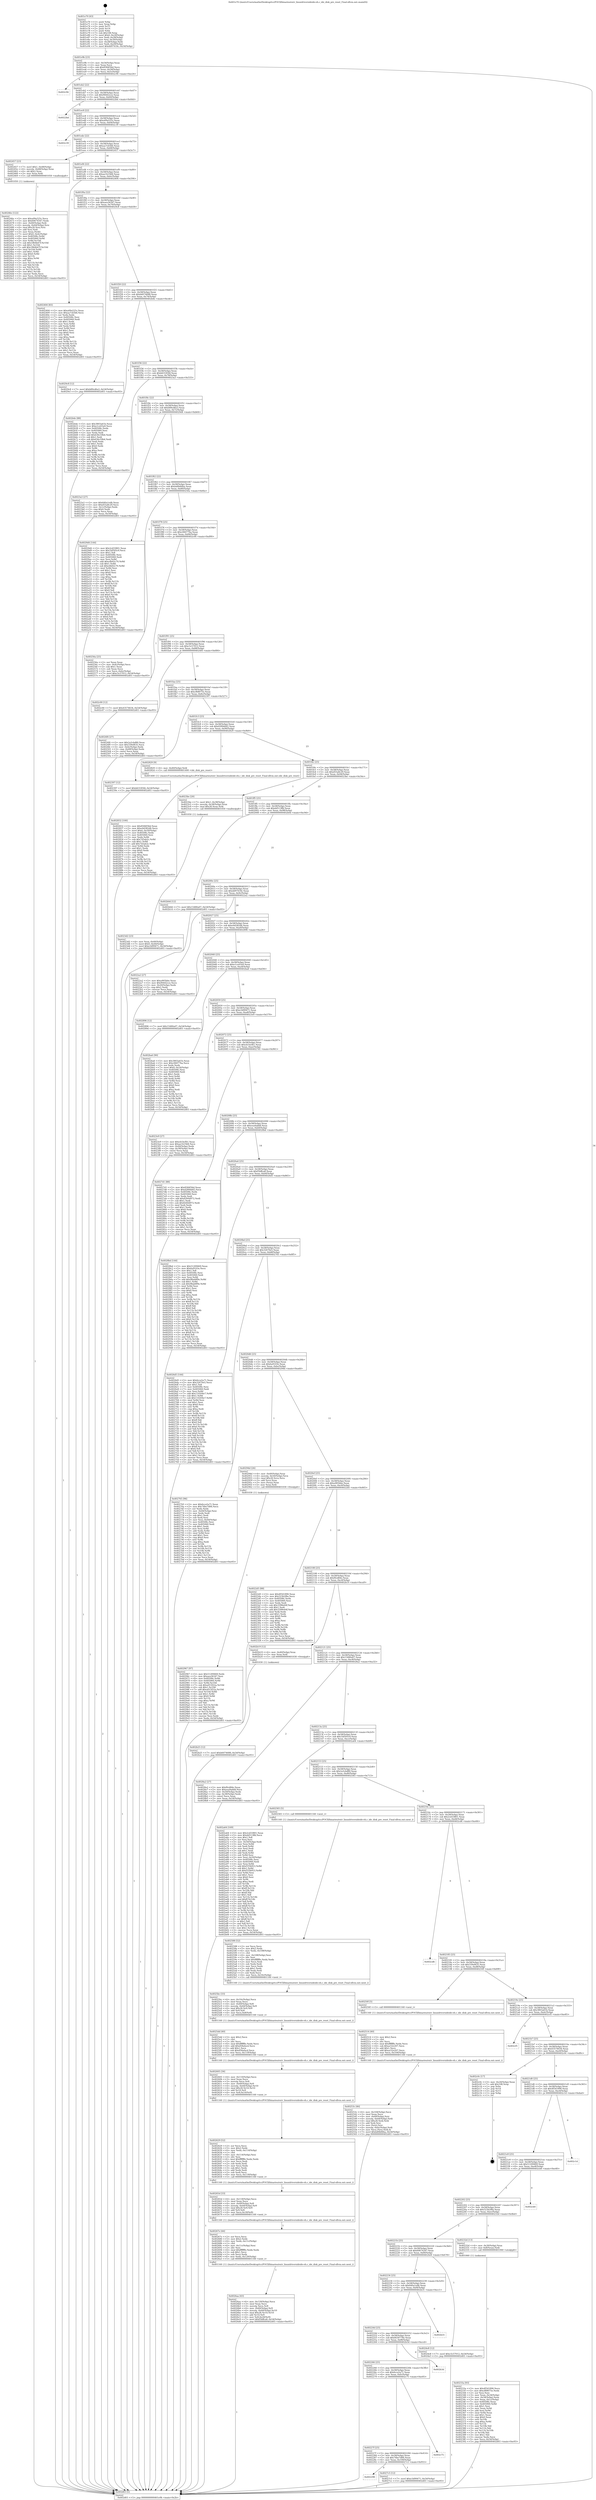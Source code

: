 digraph "0x401e70" {
  label = "0x401e70 (/mnt/c/Users/mathe/Desktop/tcc/POCII/binaries/extr_linuxdriversideide-eh.c_ide_disk_pre_reset_Final-ollvm.out::main(0))"
  labelloc = "t"
  node[shape=record]

  Entry [label="",width=0.3,height=0.3,shape=circle,fillcolor=black,style=filled]
  "0x401e9b" [label="{
     0x401e9b [23]\l
     | [instrs]\l
     &nbsp;&nbsp;0x401e9b \<+3\>: mov -0x54(%rbp),%eax\l
     &nbsp;&nbsp;0x401e9e \<+2\>: mov %eax,%ecx\l
     &nbsp;&nbsp;0x401ea0 \<+6\>: sub $0x8584f36d,%ecx\l
     &nbsp;&nbsp;0x401ea6 \<+3\>: mov %eax,-0x58(%rbp)\l
     &nbsp;&nbsp;0x401ea9 \<+3\>: mov %ecx,-0x5c(%rbp)\l
     &nbsp;&nbsp;0x401eac \<+6\>: je 0000000000402c94 \<main+0xe24\>\l
  }"]
  "0x402c94" [label="{
     0x402c94\l
  }", style=dashed]
  "0x401eb2" [label="{
     0x401eb2 [22]\l
     | [instrs]\l
     &nbsp;&nbsp;0x401eb2 \<+5\>: jmp 0000000000401eb7 \<main+0x47\>\l
     &nbsp;&nbsp;0x401eb7 \<+3\>: mov -0x58(%rbp),%eax\l
     &nbsp;&nbsp;0x401eba \<+5\>: sub $0x90442cce,%eax\l
     &nbsp;&nbsp;0x401ebf \<+3\>: mov %eax,-0x60(%rbp)\l
     &nbsp;&nbsp;0x401ec2 \<+6\>: je 00000000004022bd \<main+0x44d\>\l
  }"]
  Exit [label="",width=0.3,height=0.3,shape=circle,fillcolor=black,style=filled,peripheries=2]
  "0x4022bd" [label="{
     0x4022bd\l
  }", style=dashed]
  "0x401ec8" [label="{
     0x401ec8 [22]\l
     | [instrs]\l
     &nbsp;&nbsp;0x401ec8 \<+5\>: jmp 0000000000401ecd \<main+0x5d\>\l
     &nbsp;&nbsp;0x401ecd \<+3\>: mov -0x58(%rbp),%eax\l
     &nbsp;&nbsp;0x401ed0 \<+5\>: sub $0xa09a525c,%eax\l
     &nbsp;&nbsp;0x401ed5 \<+3\>: mov %eax,-0x64(%rbp)\l
     &nbsp;&nbsp;0x401ed8 \<+6\>: je 0000000000402c39 \<main+0xdc9\>\l
  }"]
  "0x402b25" [label="{
     0x402b25 [12]\l
     | [instrs]\l
     &nbsp;&nbsp;0x402b25 \<+7\>: movl $0xb6074688,-0x54(%rbp)\l
     &nbsp;&nbsp;0x402b2c \<+5\>: jmp 0000000000402d03 \<main+0xe93\>\l
  }"]
  "0x402c39" [label="{
     0x402c39\l
  }", style=dashed]
  "0x401ede" [label="{
     0x401ede [22]\l
     | [instrs]\l
     &nbsp;&nbsp;0x401ede \<+5\>: jmp 0000000000401ee3 \<main+0x73\>\l
     &nbsp;&nbsp;0x401ee3 \<+3\>: mov -0x58(%rbp),%eax\l
     &nbsp;&nbsp;0x401ee6 \<+5\>: sub $0xaa7cb5b6,%eax\l
     &nbsp;&nbsp;0x401eeb \<+3\>: mov %eax,-0x68(%rbp)\l
     &nbsp;&nbsp;0x401eee \<+6\>: je 0000000000402457 \<main+0x5e7\>\l
  }"]
  "0x402967" [label="{
     0x402967 [97]\l
     | [instrs]\l
     &nbsp;&nbsp;0x402967 \<+5\>: mov $0x51209469,%edx\l
     &nbsp;&nbsp;0x40296c \<+5\>: mov $0xaea36347,%esi\l
     &nbsp;&nbsp;0x402971 \<+8\>: mov 0x40508c,%r8d\l
     &nbsp;&nbsp;0x402979 \<+8\>: mov 0x405060,%r9d\l
     &nbsp;&nbsp;0x402981 \<+3\>: mov %r8d,%r10d\l
     &nbsp;&nbsp;0x402984 \<+7\>: sub $0xa015f22a,%r10d\l
     &nbsp;&nbsp;0x40298b \<+4\>: sub $0x1,%r10d\l
     &nbsp;&nbsp;0x40298f \<+7\>: add $0xa015f22a,%r10d\l
     &nbsp;&nbsp;0x402996 \<+4\>: imul %r10d,%r8d\l
     &nbsp;&nbsp;0x40299a \<+4\>: and $0x1,%r8d\l
     &nbsp;&nbsp;0x40299e \<+4\>: cmp $0x0,%r8d\l
     &nbsp;&nbsp;0x4029a2 \<+4\>: sete %r11b\l
     &nbsp;&nbsp;0x4029a6 \<+4\>: cmp $0xa,%r9d\l
     &nbsp;&nbsp;0x4029aa \<+3\>: setl %bl\l
     &nbsp;&nbsp;0x4029ad \<+3\>: mov %r11b,%r14b\l
     &nbsp;&nbsp;0x4029b0 \<+3\>: and %bl,%r14b\l
     &nbsp;&nbsp;0x4029b3 \<+3\>: xor %bl,%r11b\l
     &nbsp;&nbsp;0x4029b6 \<+3\>: or %r11b,%r14b\l
     &nbsp;&nbsp;0x4029b9 \<+4\>: test $0x1,%r14b\l
     &nbsp;&nbsp;0x4029bd \<+3\>: cmovne %esi,%edx\l
     &nbsp;&nbsp;0x4029c0 \<+3\>: mov %edx,-0x54(%rbp)\l
     &nbsp;&nbsp;0x4029c3 \<+5\>: jmp 0000000000402d03 \<main+0xe93\>\l
  }"]
  "0x402457" [label="{
     0x402457 [23]\l
     | [instrs]\l
     &nbsp;&nbsp;0x402457 \<+7\>: movl $0x1,-0x48(%rbp)\l
     &nbsp;&nbsp;0x40245e \<+4\>: movslq -0x48(%rbp),%rax\l
     &nbsp;&nbsp;0x402462 \<+4\>: shl $0x2,%rax\l
     &nbsp;&nbsp;0x402466 \<+3\>: mov %rax,%rdi\l
     &nbsp;&nbsp;0x402469 \<+5\>: call 0000000000401050 \<malloc@plt\>\l
     | [calls]\l
     &nbsp;&nbsp;0x401050 \{1\} (unknown)\l
  }"]
  "0x401ef4" [label="{
     0x401ef4 [22]\l
     | [instrs]\l
     &nbsp;&nbsp;0x401ef4 \<+5\>: jmp 0000000000401ef9 \<main+0x89\>\l
     &nbsp;&nbsp;0x401ef9 \<+3\>: mov -0x58(%rbp),%eax\l
     &nbsp;&nbsp;0x401efc \<+5\>: sub $0xae1b19d4,%eax\l
     &nbsp;&nbsp;0x401f01 \<+3\>: mov %eax,-0x6c(%rbp)\l
     &nbsp;&nbsp;0x401f04 \<+6\>: je 0000000000402404 \<main+0x594\>\l
  }"]
  "0x402832" [label="{
     0x402832 [100]\l
     | [instrs]\l
     &nbsp;&nbsp;0x402832 \<+5\>: mov $0x8584f36d,%eax\l
     &nbsp;&nbsp;0x402837 \<+5\>: mov $0xe0d382db,%ecx\l
     &nbsp;&nbsp;0x40283c \<+7\>: movl $0x0,-0x50(%rbp)\l
     &nbsp;&nbsp;0x402843 \<+7\>: mov 0x40508c,%edx\l
     &nbsp;&nbsp;0x40284a \<+7\>: mov 0x405060,%esi\l
     &nbsp;&nbsp;0x402851 \<+3\>: mov %edx,%r8d\l
     &nbsp;&nbsp;0x402854 \<+7\>: sub $0x7d3ab2c,%r8d\l
     &nbsp;&nbsp;0x40285b \<+4\>: sub $0x1,%r8d\l
     &nbsp;&nbsp;0x40285f \<+7\>: add $0x7d3ab2c,%r8d\l
     &nbsp;&nbsp;0x402866 \<+4\>: imul %r8d,%edx\l
     &nbsp;&nbsp;0x40286a \<+3\>: and $0x1,%edx\l
     &nbsp;&nbsp;0x40286d \<+3\>: cmp $0x0,%edx\l
     &nbsp;&nbsp;0x402870 \<+4\>: sete %r9b\l
     &nbsp;&nbsp;0x402874 \<+3\>: cmp $0xa,%esi\l
     &nbsp;&nbsp;0x402877 \<+4\>: setl %r10b\l
     &nbsp;&nbsp;0x40287b \<+3\>: mov %r9b,%r11b\l
     &nbsp;&nbsp;0x40287e \<+3\>: and %r10b,%r11b\l
     &nbsp;&nbsp;0x402881 \<+3\>: xor %r10b,%r9b\l
     &nbsp;&nbsp;0x402884 \<+3\>: or %r9b,%r11b\l
     &nbsp;&nbsp;0x402887 \<+4\>: test $0x1,%r11b\l
     &nbsp;&nbsp;0x40288b \<+3\>: cmovne %ecx,%eax\l
     &nbsp;&nbsp;0x40288e \<+3\>: mov %eax,-0x54(%rbp)\l
     &nbsp;&nbsp;0x402891 \<+5\>: jmp 0000000000402d03 \<main+0xe93\>\l
  }"]
  "0x402404" [label="{
     0x402404 [83]\l
     | [instrs]\l
     &nbsp;&nbsp;0x402404 \<+5\>: mov $0xa09a525c,%eax\l
     &nbsp;&nbsp;0x402409 \<+5\>: mov $0xaa7cb5b6,%ecx\l
     &nbsp;&nbsp;0x40240e \<+2\>: xor %edx,%edx\l
     &nbsp;&nbsp;0x402410 \<+7\>: mov 0x40508c,%esi\l
     &nbsp;&nbsp;0x402417 \<+7\>: mov 0x405060,%edi\l
     &nbsp;&nbsp;0x40241e \<+3\>: sub $0x1,%edx\l
     &nbsp;&nbsp;0x402421 \<+3\>: mov %esi,%r8d\l
     &nbsp;&nbsp;0x402424 \<+3\>: add %edx,%r8d\l
     &nbsp;&nbsp;0x402427 \<+4\>: imul %r8d,%esi\l
     &nbsp;&nbsp;0x40242b \<+3\>: and $0x1,%esi\l
     &nbsp;&nbsp;0x40242e \<+3\>: cmp $0x0,%esi\l
     &nbsp;&nbsp;0x402431 \<+4\>: sete %r9b\l
     &nbsp;&nbsp;0x402435 \<+3\>: cmp $0xa,%edi\l
     &nbsp;&nbsp;0x402438 \<+4\>: setl %r10b\l
     &nbsp;&nbsp;0x40243c \<+3\>: mov %r9b,%r11b\l
     &nbsp;&nbsp;0x40243f \<+3\>: and %r10b,%r11b\l
     &nbsp;&nbsp;0x402442 \<+3\>: xor %r10b,%r9b\l
     &nbsp;&nbsp;0x402445 \<+3\>: or %r9b,%r11b\l
     &nbsp;&nbsp;0x402448 \<+4\>: test $0x1,%r11b\l
     &nbsp;&nbsp;0x40244c \<+3\>: cmovne %ecx,%eax\l
     &nbsp;&nbsp;0x40244f \<+3\>: mov %eax,-0x54(%rbp)\l
     &nbsp;&nbsp;0x402452 \<+5\>: jmp 0000000000402d03 \<main+0xe93\>\l
  }"]
  "0x401f0a" [label="{
     0x401f0a [22]\l
     | [instrs]\l
     &nbsp;&nbsp;0x401f0a \<+5\>: jmp 0000000000401f0f \<main+0x9f\>\l
     &nbsp;&nbsp;0x401f0f \<+3\>: mov -0x58(%rbp),%eax\l
     &nbsp;&nbsp;0x401f12 \<+5\>: sub $0xaea36347,%eax\l
     &nbsp;&nbsp;0x401f17 \<+3\>: mov %eax,-0x70(%rbp)\l
     &nbsp;&nbsp;0x401f1a \<+6\>: je 00000000004029c8 \<main+0xb58\>\l
  }"]
  "0x402298" [label="{
     0x402298\l
  }", style=dashed]
  "0x4029c8" [label="{
     0x4029c8 [12]\l
     | [instrs]\l
     &nbsp;&nbsp;0x4029c8 \<+7\>: movl $0xb89cd6a3,-0x54(%rbp)\l
     &nbsp;&nbsp;0x4029cf \<+5\>: jmp 0000000000402d03 \<main+0xe93\>\l
  }"]
  "0x401f20" [label="{
     0x401f20 [22]\l
     | [instrs]\l
     &nbsp;&nbsp;0x401f20 \<+5\>: jmp 0000000000401f25 \<main+0xb5\>\l
     &nbsp;&nbsp;0x401f25 \<+3\>: mov -0x58(%rbp),%eax\l
     &nbsp;&nbsp;0x401f28 \<+5\>: sub $0xb6074688,%eax\l
     &nbsp;&nbsp;0x401f2d \<+3\>: mov %eax,-0x74(%rbp)\l
     &nbsp;&nbsp;0x401f30 \<+6\>: je 0000000000402b4e \<main+0xcde\>\l
  }"]
  "0x4027c5" [label="{
     0x4027c5 [12]\l
     | [instrs]\l
     &nbsp;&nbsp;0x4027c5 \<+7\>: movl $0xe3d99471,-0x54(%rbp)\l
     &nbsp;&nbsp;0x4027cc \<+5\>: jmp 0000000000402d03 \<main+0xe93\>\l
  }"]
  "0x402b4e" [label="{
     0x402b4e [88]\l
     | [instrs]\l
     &nbsp;&nbsp;0x402b4e \<+5\>: mov $0x3803a61b,%eax\l
     &nbsp;&nbsp;0x402b53 \<+5\>: mov $0xe1ce03a9,%ecx\l
     &nbsp;&nbsp;0x402b58 \<+7\>: mov 0x40508c,%edx\l
     &nbsp;&nbsp;0x402b5f \<+7\>: mov 0x405060,%esi\l
     &nbsp;&nbsp;0x402b66 \<+2\>: mov %edx,%edi\l
     &nbsp;&nbsp;0x402b68 \<+6\>: add $0x636c59b4,%edi\l
     &nbsp;&nbsp;0x402b6e \<+3\>: sub $0x1,%edi\l
     &nbsp;&nbsp;0x402b71 \<+6\>: sub $0x636c59b4,%edi\l
     &nbsp;&nbsp;0x402b77 \<+3\>: imul %edi,%edx\l
     &nbsp;&nbsp;0x402b7a \<+3\>: and $0x1,%edx\l
     &nbsp;&nbsp;0x402b7d \<+3\>: cmp $0x0,%edx\l
     &nbsp;&nbsp;0x402b80 \<+4\>: sete %r8b\l
     &nbsp;&nbsp;0x402b84 \<+3\>: cmp $0xa,%esi\l
     &nbsp;&nbsp;0x402b87 \<+4\>: setl %r9b\l
     &nbsp;&nbsp;0x402b8b \<+3\>: mov %r8b,%r10b\l
     &nbsp;&nbsp;0x402b8e \<+3\>: and %r9b,%r10b\l
     &nbsp;&nbsp;0x402b91 \<+3\>: xor %r9b,%r8b\l
     &nbsp;&nbsp;0x402b94 \<+3\>: or %r8b,%r10b\l
     &nbsp;&nbsp;0x402b97 \<+4\>: test $0x1,%r10b\l
     &nbsp;&nbsp;0x402b9b \<+3\>: cmovne %ecx,%eax\l
     &nbsp;&nbsp;0x402b9e \<+3\>: mov %eax,-0x54(%rbp)\l
     &nbsp;&nbsp;0x402ba1 \<+5\>: jmp 0000000000402d03 \<main+0xe93\>\l
  }"]
  "0x401f36" [label="{
     0x401f36 [22]\l
     | [instrs]\l
     &nbsp;&nbsp;0x401f36 \<+5\>: jmp 0000000000401f3b \<main+0xcb\>\l
     &nbsp;&nbsp;0x401f3b \<+3\>: mov -0x58(%rbp),%eax\l
     &nbsp;&nbsp;0x401f3e \<+5\>: sub $0xb63185fd,%eax\l
     &nbsp;&nbsp;0x401f43 \<+3\>: mov %eax,-0x78(%rbp)\l
     &nbsp;&nbsp;0x401f46 \<+6\>: je 00000000004023a3 \<main+0x533\>\l
  }"]
  "0x40227f" [label="{
     0x40227f [25]\l
     | [instrs]\l
     &nbsp;&nbsp;0x40227f \<+5\>: jmp 0000000000402284 \<main+0x414\>\l
     &nbsp;&nbsp;0x402284 \<+3\>: mov -0x58(%rbp),%eax\l
     &nbsp;&nbsp;0x402287 \<+5\>: sub $0x74be7d06,%eax\l
     &nbsp;&nbsp;0x40228c \<+6\>: mov %eax,-0x100(%rbp)\l
     &nbsp;&nbsp;0x402292 \<+6\>: je 00000000004027c5 \<main+0x955\>\l
  }"]
  "0x4023a3" [label="{
     0x4023a3 [27]\l
     | [instrs]\l
     &nbsp;&nbsp;0x4023a3 \<+5\>: mov $0x640a1edb,%eax\l
     &nbsp;&nbsp;0x4023a8 \<+5\>: mov $0xd55a8c29,%ecx\l
     &nbsp;&nbsp;0x4023ad \<+3\>: mov -0x1c(%rbp),%edx\l
     &nbsp;&nbsp;0x4023b0 \<+3\>: cmp $0x0,%edx\l
     &nbsp;&nbsp;0x4023b3 \<+3\>: cmove %ecx,%eax\l
     &nbsp;&nbsp;0x4023b6 \<+3\>: mov %eax,-0x54(%rbp)\l
     &nbsp;&nbsp;0x4023b9 \<+5\>: jmp 0000000000402d03 \<main+0xe93\>\l
  }"]
  "0x401f4c" [label="{
     0x401f4c [22]\l
     | [instrs]\l
     &nbsp;&nbsp;0x401f4c \<+5\>: jmp 0000000000401f51 \<main+0xe1\>\l
     &nbsp;&nbsp;0x401f51 \<+3\>: mov -0x58(%rbp),%eax\l
     &nbsp;&nbsp;0x401f54 \<+5\>: sub $0xb89cd6a3,%eax\l
     &nbsp;&nbsp;0x401f59 \<+3\>: mov %eax,-0x7c(%rbp)\l
     &nbsp;&nbsp;0x401f5c \<+6\>: je 00000000004029d4 \<main+0xb64\>\l
  }"]
  "0x402c75" [label="{
     0x402c75\l
  }", style=dashed]
  "0x4029d4" [label="{
     0x4029d4 [144]\l
     | [instrs]\l
     &nbsp;&nbsp;0x4029d4 \<+5\>: mov $0x2cd33801,%eax\l
     &nbsp;&nbsp;0x4029d9 \<+5\>: mov $0x1bf505c9,%ecx\l
     &nbsp;&nbsp;0x4029de \<+2\>: mov $0x1,%dl\l
     &nbsp;&nbsp;0x4029e0 \<+7\>: mov 0x40508c,%esi\l
     &nbsp;&nbsp;0x4029e7 \<+7\>: mov 0x405060,%edi\l
     &nbsp;&nbsp;0x4029ee \<+3\>: mov %esi,%r8d\l
     &nbsp;&nbsp;0x4029f1 \<+7\>: add $0xe4b02c70,%r8d\l
     &nbsp;&nbsp;0x4029f8 \<+4\>: sub $0x1,%r8d\l
     &nbsp;&nbsp;0x4029fc \<+7\>: sub $0xe4b02c70,%r8d\l
     &nbsp;&nbsp;0x402a03 \<+4\>: imul %r8d,%esi\l
     &nbsp;&nbsp;0x402a07 \<+3\>: and $0x1,%esi\l
     &nbsp;&nbsp;0x402a0a \<+3\>: cmp $0x0,%esi\l
     &nbsp;&nbsp;0x402a0d \<+4\>: sete %r9b\l
     &nbsp;&nbsp;0x402a11 \<+3\>: cmp $0xa,%edi\l
     &nbsp;&nbsp;0x402a14 \<+4\>: setl %r10b\l
     &nbsp;&nbsp;0x402a18 \<+3\>: mov %r9b,%r11b\l
     &nbsp;&nbsp;0x402a1b \<+4\>: xor $0xff,%r11b\l
     &nbsp;&nbsp;0x402a1f \<+3\>: mov %r10b,%bl\l
     &nbsp;&nbsp;0x402a22 \<+3\>: xor $0xff,%bl\l
     &nbsp;&nbsp;0x402a25 \<+3\>: xor $0x0,%dl\l
     &nbsp;&nbsp;0x402a28 \<+3\>: mov %r11b,%r14b\l
     &nbsp;&nbsp;0x402a2b \<+4\>: and $0x0,%r14b\l
     &nbsp;&nbsp;0x402a2f \<+3\>: and %dl,%r9b\l
     &nbsp;&nbsp;0x402a32 \<+3\>: mov %bl,%r15b\l
     &nbsp;&nbsp;0x402a35 \<+4\>: and $0x0,%r15b\l
     &nbsp;&nbsp;0x402a39 \<+3\>: and %dl,%r10b\l
     &nbsp;&nbsp;0x402a3c \<+3\>: or %r9b,%r14b\l
     &nbsp;&nbsp;0x402a3f \<+3\>: or %r10b,%r15b\l
     &nbsp;&nbsp;0x402a42 \<+3\>: xor %r15b,%r14b\l
     &nbsp;&nbsp;0x402a45 \<+3\>: or %bl,%r11b\l
     &nbsp;&nbsp;0x402a48 \<+4\>: xor $0xff,%r11b\l
     &nbsp;&nbsp;0x402a4c \<+3\>: or $0x0,%dl\l
     &nbsp;&nbsp;0x402a4f \<+3\>: and %dl,%r11b\l
     &nbsp;&nbsp;0x402a52 \<+3\>: or %r11b,%r14b\l
     &nbsp;&nbsp;0x402a55 \<+4\>: test $0x1,%r14b\l
     &nbsp;&nbsp;0x402a59 \<+3\>: cmovne %ecx,%eax\l
     &nbsp;&nbsp;0x402a5c \<+3\>: mov %eax,-0x54(%rbp)\l
     &nbsp;&nbsp;0x402a5f \<+5\>: jmp 0000000000402d03 \<main+0xe93\>\l
  }"]
  "0x401f62" [label="{
     0x401f62 [22]\l
     | [instrs]\l
     &nbsp;&nbsp;0x401f62 \<+5\>: jmp 0000000000401f67 \<main+0xf7\>\l
     &nbsp;&nbsp;0x401f67 \<+3\>: mov -0x58(%rbp),%eax\l
     &nbsp;&nbsp;0x401f6a \<+5\>: sub $0xbd0b84ba,%eax\l
     &nbsp;&nbsp;0x401f6f \<+3\>: mov %eax,-0x80(%rbp)\l
     &nbsp;&nbsp;0x401f72 \<+6\>: je 000000000040256a \<main+0x6fa\>\l
  }"]
  "0x402266" [label="{
     0x402266 [25]\l
     | [instrs]\l
     &nbsp;&nbsp;0x402266 \<+5\>: jmp 000000000040226b \<main+0x3fb\>\l
     &nbsp;&nbsp;0x40226b \<+3\>: mov -0x58(%rbp),%eax\l
     &nbsp;&nbsp;0x40226e \<+5\>: sub $0x6cca5a71,%eax\l
     &nbsp;&nbsp;0x402273 \<+6\>: mov %eax,-0xfc(%rbp)\l
     &nbsp;&nbsp;0x402279 \<+6\>: je 0000000000402c75 \<main+0xe05\>\l
  }"]
  "0x40256a" [label="{
     0x40256a [25]\l
     | [instrs]\l
     &nbsp;&nbsp;0x40256a \<+2\>: xor %eax,%eax\l
     &nbsp;&nbsp;0x40256c \<+3\>: mov -0x4c(%rbp),%ecx\l
     &nbsp;&nbsp;0x40256f \<+3\>: sub $0x1,%eax\l
     &nbsp;&nbsp;0x402572 \<+2\>: sub %eax,%ecx\l
     &nbsp;&nbsp;0x402574 \<+3\>: mov %ecx,-0x4c(%rbp)\l
     &nbsp;&nbsp;0x402577 \<+7\>: movl $0xc5c57012,-0x54(%rbp)\l
     &nbsp;&nbsp;0x40257e \<+5\>: jmp 0000000000402d03 \<main+0xe93\>\l
  }"]
  "0x401f78" [label="{
     0x401f78 [25]\l
     | [instrs]\l
     &nbsp;&nbsp;0x401f78 \<+5\>: jmp 0000000000401f7d \<main+0x10d\>\l
     &nbsp;&nbsp;0x401f7d \<+3\>: mov -0x58(%rbp),%eax\l
     &nbsp;&nbsp;0x401f80 \<+5\>: sub $0xc06077ba,%eax\l
     &nbsp;&nbsp;0x401f85 \<+6\>: mov %eax,-0x84(%rbp)\l
     &nbsp;&nbsp;0x401f8b \<+6\>: je 0000000000402c00 \<main+0xd90\>\l
  }"]
  "0x402b3d" [label="{
     0x402b3d\l
  }", style=dashed]
  "0x402c00" [label="{
     0x402c00 [12]\l
     | [instrs]\l
     &nbsp;&nbsp;0x402c00 \<+7\>: movl $0x43574634,-0x54(%rbp)\l
     &nbsp;&nbsp;0x402c07 \<+5\>: jmp 0000000000402d03 \<main+0xe93\>\l
  }"]
  "0x401f91" [label="{
     0x401f91 [25]\l
     | [instrs]\l
     &nbsp;&nbsp;0x401f91 \<+5\>: jmp 0000000000401f96 \<main+0x126\>\l
     &nbsp;&nbsp;0x401f96 \<+3\>: mov -0x58(%rbp),%eax\l
     &nbsp;&nbsp;0x401f99 \<+5\>: sub $0xc5c57012,%eax\l
     &nbsp;&nbsp;0x401f9e \<+6\>: mov %eax,-0x88(%rbp)\l
     &nbsp;&nbsp;0x401fa4 \<+6\>: je 00000000004024f4 \<main+0x684\>\l
  }"]
  "0x40224d" [label="{
     0x40224d [25]\l
     | [instrs]\l
     &nbsp;&nbsp;0x40224d \<+5\>: jmp 0000000000402252 \<main+0x3e2\>\l
     &nbsp;&nbsp;0x402252 \<+3\>: mov -0x58(%rbp),%eax\l
     &nbsp;&nbsp;0x402255 \<+5\>: sub $0x6630778e,%eax\l
     &nbsp;&nbsp;0x40225a \<+6\>: mov %eax,-0xf8(%rbp)\l
     &nbsp;&nbsp;0x402260 \<+6\>: je 0000000000402b3d \<main+0xccd\>\l
  }"]
  "0x4024f4" [label="{
     0x4024f4 [27]\l
     | [instrs]\l
     &nbsp;&nbsp;0x4024f4 \<+5\>: mov $0x2a5cbd80,%eax\l
     &nbsp;&nbsp;0x4024f9 \<+5\>: mov $0x339ef635,%ecx\l
     &nbsp;&nbsp;0x4024fe \<+3\>: mov -0x4c(%rbp),%edx\l
     &nbsp;&nbsp;0x402501 \<+3\>: cmp -0x48(%rbp),%edx\l
     &nbsp;&nbsp;0x402504 \<+3\>: cmovl %ecx,%eax\l
     &nbsp;&nbsp;0x402507 \<+3\>: mov %eax,-0x54(%rbp)\l
     &nbsp;&nbsp;0x40250a \<+5\>: jmp 0000000000402d03 \<main+0xe93\>\l
  }"]
  "0x401faa" [label="{
     0x401faa [25]\l
     | [instrs]\l
     &nbsp;&nbsp;0x401faa \<+5\>: jmp 0000000000401faf \<main+0x13f\>\l
     &nbsp;&nbsp;0x401faf \<+3\>: mov -0x58(%rbp),%eax\l
     &nbsp;&nbsp;0x401fb2 \<+5\>: sub $0xcf68075e,%eax\l
     &nbsp;&nbsp;0x401fb7 \<+6\>: mov %eax,-0x8c(%rbp)\l
     &nbsp;&nbsp;0x401fbd \<+6\>: je 0000000000402397 \<main+0x527\>\l
  }"]
  "0x402b31" [label="{
     0x402b31\l
  }", style=dashed]
  "0x402397" [label="{
     0x402397 [12]\l
     | [instrs]\l
     &nbsp;&nbsp;0x402397 \<+7\>: movl $0xb63185fd,-0x54(%rbp)\l
     &nbsp;&nbsp;0x40239e \<+5\>: jmp 0000000000402d03 \<main+0xe93\>\l
  }"]
  "0x401fc3" [label="{
     0x401fc3 [25]\l
     | [instrs]\l
     &nbsp;&nbsp;0x401fc3 \<+5\>: jmp 0000000000401fc8 \<main+0x158\>\l
     &nbsp;&nbsp;0x401fc8 \<+3\>: mov -0x58(%rbp),%eax\l
     &nbsp;&nbsp;0x401fcb \<+5\>: sub $0xd289dd42,%eax\l
     &nbsp;&nbsp;0x401fd0 \<+6\>: mov %eax,-0x90(%rbp)\l
     &nbsp;&nbsp;0x401fd6 \<+6\>: je 0000000000402829 \<main+0x9b9\>\l
  }"]
  "0x4026aa" [label="{
     0x4026aa [43]\l
     | [instrs]\l
     &nbsp;&nbsp;0x4026aa \<+6\>: mov -0x120(%rbp),%ecx\l
     &nbsp;&nbsp;0x4026b0 \<+3\>: imul %eax,%ecx\l
     &nbsp;&nbsp;0x4026b3 \<+3\>: movslq %ecx,%r8\l
     &nbsp;&nbsp;0x4026b6 \<+4\>: mov -0x40(%rbp),%r9\l
     &nbsp;&nbsp;0x4026ba \<+4\>: movslq -0x44(%rbp),%r10\l
     &nbsp;&nbsp;0x4026be \<+4\>: imul $0x28,%r10,%r10\l
     &nbsp;&nbsp;0x4026c2 \<+3\>: add %r10,%r9\l
     &nbsp;&nbsp;0x4026c5 \<+4\>: mov %r8,0x20(%r9)\l
     &nbsp;&nbsp;0x4026c9 \<+7\>: movl $0xf5bffca8,-0x54(%rbp)\l
     &nbsp;&nbsp;0x4026d0 \<+5\>: jmp 0000000000402d03 \<main+0xe93\>\l
  }"]
  "0x402829" [label="{
     0x402829 [9]\l
     | [instrs]\l
     &nbsp;&nbsp;0x402829 \<+4\>: mov -0x40(%rbp),%rdi\l
     &nbsp;&nbsp;0x40282d \<+5\>: call 0000000000401400 \<ide_disk_pre_reset\>\l
     | [calls]\l
     &nbsp;&nbsp;0x401400 \{1\} (/mnt/c/Users/mathe/Desktop/tcc/POCII/binaries/extr_linuxdriversideide-eh.c_ide_disk_pre_reset_Final-ollvm.out::ide_disk_pre_reset)\l
  }"]
  "0x401fdc" [label="{
     0x401fdc [25]\l
     | [instrs]\l
     &nbsp;&nbsp;0x401fdc \<+5\>: jmp 0000000000401fe1 \<main+0x171\>\l
     &nbsp;&nbsp;0x401fe1 \<+3\>: mov -0x58(%rbp),%eax\l
     &nbsp;&nbsp;0x401fe4 \<+5\>: sub $0xd55a8c29,%eax\l
     &nbsp;&nbsp;0x401fe9 \<+6\>: mov %eax,-0x94(%rbp)\l
     &nbsp;&nbsp;0x401fef \<+6\>: je 00000000004023be \<main+0x54e\>\l
  }"]
  "0x40267e" [label="{
     0x40267e [44]\l
     | [instrs]\l
     &nbsp;&nbsp;0x40267e \<+2\>: xor %ecx,%ecx\l
     &nbsp;&nbsp;0x402680 \<+5\>: mov $0x2,%edx\l
     &nbsp;&nbsp;0x402685 \<+6\>: mov %edx,-0x11c(%rbp)\l
     &nbsp;&nbsp;0x40268b \<+1\>: cltd\l
     &nbsp;&nbsp;0x40268c \<+6\>: mov -0x11c(%rbp),%esi\l
     &nbsp;&nbsp;0x402692 \<+2\>: idiv %esi\l
     &nbsp;&nbsp;0x402694 \<+6\>: imul $0xfffffffe,%edx,%edx\l
     &nbsp;&nbsp;0x40269a \<+3\>: sub $0x1,%ecx\l
     &nbsp;&nbsp;0x40269d \<+2\>: sub %ecx,%edx\l
     &nbsp;&nbsp;0x40269f \<+6\>: mov %edx,-0x120(%rbp)\l
     &nbsp;&nbsp;0x4026a5 \<+5\>: call 0000000000401160 \<next_i\>\l
     | [calls]\l
     &nbsp;&nbsp;0x401160 \{1\} (/mnt/c/Users/mathe/Desktop/tcc/POCII/binaries/extr_linuxdriversideide-eh.c_ide_disk_pre_reset_Final-ollvm.out::next_i)\l
  }"]
  "0x4023be" [label="{
     0x4023be [20]\l
     | [instrs]\l
     &nbsp;&nbsp;0x4023be \<+7\>: movl $0x1,-0x38(%rbp)\l
     &nbsp;&nbsp;0x4023c5 \<+4\>: movslq -0x38(%rbp),%rax\l
     &nbsp;&nbsp;0x4023c9 \<+4\>: imul $0x28,%rax,%rdi\l
     &nbsp;&nbsp;0x4023cd \<+5\>: call 0000000000401050 \<malloc@plt\>\l
     | [calls]\l
     &nbsp;&nbsp;0x401050 \{1\} (unknown)\l
  }"]
  "0x401ff5" [label="{
     0x401ff5 [25]\l
     | [instrs]\l
     &nbsp;&nbsp;0x401ff5 \<+5\>: jmp 0000000000401ffa \<main+0x18a\>\l
     &nbsp;&nbsp;0x401ffa \<+3\>: mov -0x58(%rbp),%eax\l
     &nbsp;&nbsp;0x401ffd \<+5\>: sub $0xdd513ffd,%eax\l
     &nbsp;&nbsp;0x402002 \<+6\>: mov %eax,-0x98(%rbp)\l
     &nbsp;&nbsp;0x402008 \<+6\>: je 0000000000402b0d \<main+0xc9d\>\l
  }"]
  "0x40265d" [label="{
     0x40265d [33]\l
     | [instrs]\l
     &nbsp;&nbsp;0x40265d \<+6\>: mov -0x118(%rbp),%ecx\l
     &nbsp;&nbsp;0x402663 \<+3\>: imul %eax,%ecx\l
     &nbsp;&nbsp;0x402666 \<+4\>: mov -0x40(%rbp),%r8\l
     &nbsp;&nbsp;0x40266a \<+4\>: movslq -0x44(%rbp),%r9\l
     &nbsp;&nbsp;0x40266e \<+4\>: imul $0x28,%r9,%r9\l
     &nbsp;&nbsp;0x402672 \<+3\>: add %r9,%r8\l
     &nbsp;&nbsp;0x402675 \<+4\>: mov %ecx,0x18(%r8)\l
     &nbsp;&nbsp;0x402679 \<+5\>: call 0000000000401160 \<next_i\>\l
     | [calls]\l
     &nbsp;&nbsp;0x401160 \{1\} (/mnt/c/Users/mathe/Desktop/tcc/POCII/binaries/extr_linuxdriversideide-eh.c_ide_disk_pre_reset_Final-ollvm.out::next_i)\l
  }"]
  "0x402b0d" [label="{
     0x402b0d [12]\l
     | [instrs]\l
     &nbsp;&nbsp;0x402b0d \<+7\>: movl $0x15480a07,-0x54(%rbp)\l
     &nbsp;&nbsp;0x402b14 \<+5\>: jmp 0000000000402d03 \<main+0xe93\>\l
  }"]
  "0x40200e" [label="{
     0x40200e [25]\l
     | [instrs]\l
     &nbsp;&nbsp;0x40200e \<+5\>: jmp 0000000000402013 \<main+0x1a3\>\l
     &nbsp;&nbsp;0x402013 \<+3\>: mov -0x58(%rbp),%eax\l
     &nbsp;&nbsp;0x402016 \<+5\>: sub $0xdd97418c,%eax\l
     &nbsp;&nbsp;0x40201b \<+6\>: mov %eax,-0x9c(%rbp)\l
     &nbsp;&nbsp;0x402021 \<+6\>: je 00000000004022a2 \<main+0x432\>\l
  }"]
  "0x402629" [label="{
     0x402629 [52]\l
     | [instrs]\l
     &nbsp;&nbsp;0x402629 \<+2\>: xor %ecx,%ecx\l
     &nbsp;&nbsp;0x40262b \<+5\>: mov $0x2,%edx\l
     &nbsp;&nbsp;0x402630 \<+6\>: mov %edx,-0x114(%rbp)\l
     &nbsp;&nbsp;0x402636 \<+1\>: cltd\l
     &nbsp;&nbsp;0x402637 \<+6\>: mov -0x114(%rbp),%esi\l
     &nbsp;&nbsp;0x40263d \<+2\>: idiv %esi\l
     &nbsp;&nbsp;0x40263f \<+6\>: imul $0xfffffffe,%edx,%edx\l
     &nbsp;&nbsp;0x402645 \<+2\>: mov %ecx,%edi\l
     &nbsp;&nbsp;0x402647 \<+2\>: sub %edx,%edi\l
     &nbsp;&nbsp;0x402649 \<+2\>: mov %ecx,%edx\l
     &nbsp;&nbsp;0x40264b \<+3\>: sub $0x1,%edx\l
     &nbsp;&nbsp;0x40264e \<+2\>: add %edx,%edi\l
     &nbsp;&nbsp;0x402650 \<+2\>: sub %edi,%ecx\l
     &nbsp;&nbsp;0x402652 \<+6\>: mov %ecx,-0x118(%rbp)\l
     &nbsp;&nbsp;0x402658 \<+5\>: call 0000000000401160 \<next_i\>\l
     | [calls]\l
     &nbsp;&nbsp;0x401160 \{1\} (/mnt/c/Users/mathe/Desktop/tcc/POCII/binaries/extr_linuxdriversideide-eh.c_ide_disk_pre_reset_Final-ollvm.out::next_i)\l
  }"]
  "0x4022a2" [label="{
     0x4022a2 [27]\l
     | [instrs]\l
     &nbsp;&nbsp;0x4022a2 \<+5\>: mov $0xa905bbe,%eax\l
     &nbsp;&nbsp;0x4022a7 \<+5\>: mov $0x90442cce,%ecx\l
     &nbsp;&nbsp;0x4022ac \<+3\>: mov -0x20(%rbp),%edx\l
     &nbsp;&nbsp;0x4022af \<+3\>: cmp $0x2,%edx\l
     &nbsp;&nbsp;0x4022b2 \<+3\>: cmovne %ecx,%eax\l
     &nbsp;&nbsp;0x4022b5 \<+3\>: mov %eax,-0x54(%rbp)\l
     &nbsp;&nbsp;0x4022b8 \<+5\>: jmp 0000000000402d03 \<main+0xe93\>\l
  }"]
  "0x402027" [label="{
     0x402027 [25]\l
     | [instrs]\l
     &nbsp;&nbsp;0x402027 \<+5\>: jmp 000000000040202c \<main+0x1bc\>\l
     &nbsp;&nbsp;0x40202c \<+3\>: mov -0x58(%rbp),%eax\l
     &nbsp;&nbsp;0x40202f \<+5\>: sub $0xe0d382db,%eax\l
     &nbsp;&nbsp;0x402034 \<+6\>: mov %eax,-0xa0(%rbp)\l
     &nbsp;&nbsp;0x40203a \<+6\>: je 0000000000402896 \<main+0xa26\>\l
  }"]
  "0x402d03" [label="{
     0x402d03 [5]\l
     | [instrs]\l
     &nbsp;&nbsp;0x402d03 \<+5\>: jmp 0000000000401e9b \<main+0x2b\>\l
  }"]
  "0x401e70" [label="{
     0x401e70 [43]\l
     | [instrs]\l
     &nbsp;&nbsp;0x401e70 \<+1\>: push %rbp\l
     &nbsp;&nbsp;0x401e71 \<+3\>: mov %rsp,%rbp\l
     &nbsp;&nbsp;0x401e74 \<+2\>: push %r15\l
     &nbsp;&nbsp;0x401e76 \<+2\>: push %r14\l
     &nbsp;&nbsp;0x401e78 \<+1\>: push %rbx\l
     &nbsp;&nbsp;0x401e79 \<+7\>: sub $0x108,%rsp\l
     &nbsp;&nbsp;0x401e80 \<+7\>: movl $0x0,-0x24(%rbp)\l
     &nbsp;&nbsp;0x401e87 \<+3\>: mov %edi,-0x28(%rbp)\l
     &nbsp;&nbsp;0x401e8a \<+4\>: mov %rsi,-0x30(%rbp)\l
     &nbsp;&nbsp;0x401e8e \<+3\>: mov -0x28(%rbp),%edi\l
     &nbsp;&nbsp;0x401e91 \<+3\>: mov %edi,-0x20(%rbp)\l
     &nbsp;&nbsp;0x401e94 \<+7\>: movl $0xdd97418c,-0x54(%rbp)\l
  }"]
  "0x402605" [label="{
     0x402605 [36]\l
     | [instrs]\l
     &nbsp;&nbsp;0x402605 \<+6\>: mov -0x110(%rbp),%ecx\l
     &nbsp;&nbsp;0x40260b \<+3\>: imul %eax,%ecx\l
     &nbsp;&nbsp;0x40260e \<+3\>: movslq %ecx,%r8\l
     &nbsp;&nbsp;0x402611 \<+4\>: mov -0x40(%rbp),%r9\l
     &nbsp;&nbsp;0x402615 \<+4\>: movslq -0x44(%rbp),%r10\l
     &nbsp;&nbsp;0x402619 \<+4\>: imul $0x28,%r10,%r10\l
     &nbsp;&nbsp;0x40261d \<+3\>: add %r10,%r9\l
     &nbsp;&nbsp;0x402620 \<+4\>: mov %r8,0x10(%r9)\l
     &nbsp;&nbsp;0x402624 \<+5\>: call 0000000000401160 \<next_i\>\l
     | [calls]\l
     &nbsp;&nbsp;0x401160 \{1\} (/mnt/c/Users/mathe/Desktop/tcc/POCII/binaries/extr_linuxdriversideide-eh.c_ide_disk_pre_reset_Final-ollvm.out::next_i)\l
  }"]
  "0x402896" [label="{
     0x402896 [12]\l
     | [instrs]\l
     &nbsp;&nbsp;0x402896 \<+7\>: movl $0x15480a07,-0x54(%rbp)\l
     &nbsp;&nbsp;0x40289d \<+5\>: jmp 0000000000402d03 \<main+0xe93\>\l
  }"]
  "0x402040" [label="{
     0x402040 [25]\l
     | [instrs]\l
     &nbsp;&nbsp;0x402040 \<+5\>: jmp 0000000000402045 \<main+0x1d5\>\l
     &nbsp;&nbsp;0x402045 \<+3\>: mov -0x58(%rbp),%eax\l
     &nbsp;&nbsp;0x402048 \<+5\>: sub $0xe1ce03a9,%eax\l
     &nbsp;&nbsp;0x40204d \<+6\>: mov %eax,-0xa4(%rbp)\l
     &nbsp;&nbsp;0x402053 \<+6\>: je 0000000000402ba6 \<main+0xd36\>\l
  }"]
  "0x4025dd" [label="{
     0x4025dd [40]\l
     | [instrs]\l
     &nbsp;&nbsp;0x4025dd \<+5\>: mov $0x2,%ecx\l
     &nbsp;&nbsp;0x4025e2 \<+1\>: cltd\l
     &nbsp;&nbsp;0x4025e3 \<+2\>: idiv %ecx\l
     &nbsp;&nbsp;0x4025e5 \<+6\>: imul $0xfffffffe,%edx,%ecx\l
     &nbsp;&nbsp;0x4025eb \<+6\>: add $0xd58afacd,%ecx\l
     &nbsp;&nbsp;0x4025f1 \<+3\>: add $0x1,%ecx\l
     &nbsp;&nbsp;0x4025f4 \<+6\>: sub $0xd58afacd,%ecx\l
     &nbsp;&nbsp;0x4025fa \<+6\>: mov %ecx,-0x110(%rbp)\l
     &nbsp;&nbsp;0x402600 \<+5\>: call 0000000000401160 \<next_i\>\l
     | [calls]\l
     &nbsp;&nbsp;0x401160 \{1\} (/mnt/c/Users/mathe/Desktop/tcc/POCII/binaries/extr_linuxdriversideide-eh.c_ide_disk_pre_reset_Final-ollvm.out::next_i)\l
  }"]
  "0x402ba6" [label="{
     0x402ba6 [90]\l
     | [instrs]\l
     &nbsp;&nbsp;0x402ba6 \<+5\>: mov $0x3803a61b,%eax\l
     &nbsp;&nbsp;0x402bab \<+5\>: mov $0xc06077ba,%ecx\l
     &nbsp;&nbsp;0x402bb0 \<+2\>: xor %edx,%edx\l
     &nbsp;&nbsp;0x402bb2 \<+7\>: movl $0x0,-0x24(%rbp)\l
     &nbsp;&nbsp;0x402bb9 \<+7\>: mov 0x40508c,%esi\l
     &nbsp;&nbsp;0x402bc0 \<+7\>: mov 0x405060,%edi\l
     &nbsp;&nbsp;0x402bc7 \<+3\>: sub $0x1,%edx\l
     &nbsp;&nbsp;0x402bca \<+3\>: mov %esi,%r8d\l
     &nbsp;&nbsp;0x402bcd \<+3\>: add %edx,%r8d\l
     &nbsp;&nbsp;0x402bd0 \<+4\>: imul %r8d,%esi\l
     &nbsp;&nbsp;0x402bd4 \<+3\>: and $0x1,%esi\l
     &nbsp;&nbsp;0x402bd7 \<+3\>: cmp $0x0,%esi\l
     &nbsp;&nbsp;0x402bda \<+4\>: sete %r9b\l
     &nbsp;&nbsp;0x402bde \<+3\>: cmp $0xa,%edi\l
     &nbsp;&nbsp;0x402be1 \<+4\>: setl %r10b\l
     &nbsp;&nbsp;0x402be5 \<+3\>: mov %r9b,%r11b\l
     &nbsp;&nbsp;0x402be8 \<+3\>: and %r10b,%r11b\l
     &nbsp;&nbsp;0x402beb \<+3\>: xor %r10b,%r9b\l
     &nbsp;&nbsp;0x402bee \<+3\>: or %r9b,%r11b\l
     &nbsp;&nbsp;0x402bf1 \<+4\>: test $0x1,%r11b\l
     &nbsp;&nbsp;0x402bf5 \<+3\>: cmovne %ecx,%eax\l
     &nbsp;&nbsp;0x402bf8 \<+3\>: mov %eax,-0x54(%rbp)\l
     &nbsp;&nbsp;0x402bfb \<+5\>: jmp 0000000000402d03 \<main+0xe93\>\l
  }"]
  "0x402059" [label="{
     0x402059 [25]\l
     | [instrs]\l
     &nbsp;&nbsp;0x402059 \<+5\>: jmp 000000000040205e \<main+0x1ee\>\l
     &nbsp;&nbsp;0x40205e \<+3\>: mov -0x58(%rbp),%eax\l
     &nbsp;&nbsp;0x402061 \<+5\>: sub $0xe3d99471,%eax\l
     &nbsp;&nbsp;0x402066 \<+6\>: mov %eax,-0xa8(%rbp)\l
     &nbsp;&nbsp;0x40206c \<+6\>: je 00000000004023e9 \<main+0x579\>\l
  }"]
  "0x4025bc" [label="{
     0x4025bc [33]\l
     | [instrs]\l
     &nbsp;&nbsp;0x4025bc \<+6\>: mov -0x10c(%rbp),%ecx\l
     &nbsp;&nbsp;0x4025c2 \<+3\>: imul %eax,%ecx\l
     &nbsp;&nbsp;0x4025c5 \<+4\>: mov -0x40(%rbp),%r8\l
     &nbsp;&nbsp;0x4025c9 \<+4\>: movslq -0x44(%rbp),%r9\l
     &nbsp;&nbsp;0x4025cd \<+4\>: imul $0x28,%r9,%r9\l
     &nbsp;&nbsp;0x4025d1 \<+3\>: add %r9,%r8\l
     &nbsp;&nbsp;0x4025d4 \<+4\>: mov %ecx,0x8(%r8)\l
     &nbsp;&nbsp;0x4025d8 \<+5\>: call 0000000000401160 \<next_i\>\l
     | [calls]\l
     &nbsp;&nbsp;0x401160 \{1\} (/mnt/c/Users/mathe/Desktop/tcc/POCII/binaries/extr_linuxdriversideide-eh.c_ide_disk_pre_reset_Final-ollvm.out::next_i)\l
  }"]
  "0x4023e9" [label="{
     0x4023e9 [27]\l
     | [instrs]\l
     &nbsp;&nbsp;0x4023e9 \<+5\>: mov $0xeb1bcfb1,%eax\l
     &nbsp;&nbsp;0x4023ee \<+5\>: mov $0xae1b19d4,%ecx\l
     &nbsp;&nbsp;0x4023f3 \<+3\>: mov -0x44(%rbp),%edx\l
     &nbsp;&nbsp;0x4023f6 \<+3\>: cmp -0x38(%rbp),%edx\l
     &nbsp;&nbsp;0x4023f9 \<+3\>: cmovl %ecx,%eax\l
     &nbsp;&nbsp;0x4023fc \<+3\>: mov %eax,-0x54(%rbp)\l
     &nbsp;&nbsp;0x4023ff \<+5\>: jmp 0000000000402d03 \<main+0xe93\>\l
  }"]
  "0x402072" [label="{
     0x402072 [25]\l
     | [instrs]\l
     &nbsp;&nbsp;0x402072 \<+5\>: jmp 0000000000402077 \<main+0x207\>\l
     &nbsp;&nbsp;0x402077 \<+3\>: mov -0x58(%rbp),%eax\l
     &nbsp;&nbsp;0x40207a \<+5\>: sub $0xeb1bcfb1,%eax\l
     &nbsp;&nbsp;0x40207f \<+6\>: mov %eax,-0xac(%rbp)\l
     &nbsp;&nbsp;0x402085 \<+6\>: je 00000000004027d1 \<main+0x961\>\l
  }"]
  "0x402588" [label="{
     0x402588 [52]\l
     | [instrs]\l
     &nbsp;&nbsp;0x402588 \<+2\>: xor %ecx,%ecx\l
     &nbsp;&nbsp;0x40258a \<+5\>: mov $0x2,%edx\l
     &nbsp;&nbsp;0x40258f \<+6\>: mov %edx,-0x108(%rbp)\l
     &nbsp;&nbsp;0x402595 \<+1\>: cltd\l
     &nbsp;&nbsp;0x402596 \<+6\>: mov -0x108(%rbp),%esi\l
     &nbsp;&nbsp;0x40259c \<+2\>: idiv %esi\l
     &nbsp;&nbsp;0x40259e \<+6\>: imul $0xfffffffe,%edx,%edx\l
     &nbsp;&nbsp;0x4025a4 \<+2\>: mov %ecx,%edi\l
     &nbsp;&nbsp;0x4025a6 \<+2\>: sub %edx,%edi\l
     &nbsp;&nbsp;0x4025a8 \<+2\>: mov %ecx,%edx\l
     &nbsp;&nbsp;0x4025aa \<+3\>: sub $0x1,%edx\l
     &nbsp;&nbsp;0x4025ad \<+2\>: add %edx,%edi\l
     &nbsp;&nbsp;0x4025af \<+2\>: sub %edi,%ecx\l
     &nbsp;&nbsp;0x4025b1 \<+6\>: mov %ecx,-0x10c(%rbp)\l
     &nbsp;&nbsp;0x4025b7 \<+5\>: call 0000000000401160 \<next_i\>\l
     | [calls]\l
     &nbsp;&nbsp;0x401160 \{1\} (/mnt/c/Users/mathe/Desktop/tcc/POCII/binaries/extr_linuxdriversideide-eh.c_ide_disk_pre_reset_Final-ollvm.out::next_i)\l
  }"]
  "0x4027d1" [label="{
     0x4027d1 [88]\l
     | [instrs]\l
     &nbsp;&nbsp;0x4027d1 \<+5\>: mov $0x8584f36d,%eax\l
     &nbsp;&nbsp;0x4027d6 \<+5\>: mov $0xd289dd42,%ecx\l
     &nbsp;&nbsp;0x4027db \<+7\>: mov 0x40508c,%edx\l
     &nbsp;&nbsp;0x4027e2 \<+7\>: mov 0x405060,%esi\l
     &nbsp;&nbsp;0x4027e9 \<+2\>: mov %edx,%edi\l
     &nbsp;&nbsp;0x4027eb \<+6\>: add $0x8260d972,%edi\l
     &nbsp;&nbsp;0x4027f1 \<+3\>: sub $0x1,%edi\l
     &nbsp;&nbsp;0x4027f4 \<+6\>: sub $0x8260d972,%edi\l
     &nbsp;&nbsp;0x4027fa \<+3\>: imul %edi,%edx\l
     &nbsp;&nbsp;0x4027fd \<+3\>: and $0x1,%edx\l
     &nbsp;&nbsp;0x402800 \<+3\>: cmp $0x0,%edx\l
     &nbsp;&nbsp;0x402803 \<+4\>: sete %r8b\l
     &nbsp;&nbsp;0x402807 \<+3\>: cmp $0xa,%esi\l
     &nbsp;&nbsp;0x40280a \<+4\>: setl %r9b\l
     &nbsp;&nbsp;0x40280e \<+3\>: mov %r8b,%r10b\l
     &nbsp;&nbsp;0x402811 \<+3\>: and %r9b,%r10b\l
     &nbsp;&nbsp;0x402814 \<+3\>: xor %r9b,%r8b\l
     &nbsp;&nbsp;0x402817 \<+3\>: or %r8b,%r10b\l
     &nbsp;&nbsp;0x40281a \<+4\>: test $0x1,%r10b\l
     &nbsp;&nbsp;0x40281e \<+3\>: cmovne %ecx,%eax\l
     &nbsp;&nbsp;0x402821 \<+3\>: mov %eax,-0x54(%rbp)\l
     &nbsp;&nbsp;0x402824 \<+5\>: jmp 0000000000402d03 \<main+0xe93\>\l
  }"]
  "0x40208b" [label="{
     0x40208b [25]\l
     | [instrs]\l
     &nbsp;&nbsp;0x40208b \<+5\>: jmp 0000000000402090 \<main+0x220\>\l
     &nbsp;&nbsp;0x402090 \<+3\>: mov -0x58(%rbp),%eax\l
     &nbsp;&nbsp;0x402093 \<+5\>: sub $0xeea9abb8,%eax\l
     &nbsp;&nbsp;0x402098 \<+6\>: mov %eax,-0xb0(%rbp)\l
     &nbsp;&nbsp;0x40209e \<+6\>: je 00000000004028bd \<main+0xa4d\>\l
  }"]
  "0x40253c" [label="{
     0x40253c [46]\l
     | [instrs]\l
     &nbsp;&nbsp;0x40253c \<+6\>: mov -0x104(%rbp),%ecx\l
     &nbsp;&nbsp;0x402542 \<+3\>: imul %eax,%ecx\l
     &nbsp;&nbsp;0x402545 \<+4\>: mov -0x40(%rbp),%rsi\l
     &nbsp;&nbsp;0x402549 \<+4\>: movslq -0x44(%rbp),%rdi\l
     &nbsp;&nbsp;0x40254d \<+4\>: imul $0x28,%rdi,%rdi\l
     &nbsp;&nbsp;0x402551 \<+3\>: add %rdi,%rsi\l
     &nbsp;&nbsp;0x402554 \<+3\>: mov (%rsi),%rsi\l
     &nbsp;&nbsp;0x402557 \<+4\>: movslq -0x4c(%rbp),%rdi\l
     &nbsp;&nbsp;0x40255b \<+3\>: mov %ecx,(%rsi,%rdi,4)\l
     &nbsp;&nbsp;0x40255e \<+7\>: movl $0xbd0b84ba,-0x54(%rbp)\l
     &nbsp;&nbsp;0x402565 \<+5\>: jmp 0000000000402d03 \<main+0xe93\>\l
  }"]
  "0x4028bd" [label="{
     0x4028bd [144]\l
     | [instrs]\l
     &nbsp;&nbsp;0x4028bd \<+5\>: mov $0x51209469,%eax\l
     &nbsp;&nbsp;0x4028c2 \<+5\>: mov $0x6a9103e,%ecx\l
     &nbsp;&nbsp;0x4028c7 \<+2\>: mov $0x1,%dl\l
     &nbsp;&nbsp;0x4028c9 \<+7\>: mov 0x40508c,%esi\l
     &nbsp;&nbsp;0x4028d0 \<+7\>: mov 0x405060,%edi\l
     &nbsp;&nbsp;0x4028d7 \<+3\>: mov %esi,%r8d\l
     &nbsp;&nbsp;0x4028da \<+7\>: add $0x98ab8f9e,%r8d\l
     &nbsp;&nbsp;0x4028e1 \<+4\>: sub $0x1,%r8d\l
     &nbsp;&nbsp;0x4028e5 \<+7\>: sub $0x98ab8f9e,%r8d\l
     &nbsp;&nbsp;0x4028ec \<+4\>: imul %r8d,%esi\l
     &nbsp;&nbsp;0x4028f0 \<+3\>: and $0x1,%esi\l
     &nbsp;&nbsp;0x4028f3 \<+3\>: cmp $0x0,%esi\l
     &nbsp;&nbsp;0x4028f6 \<+4\>: sete %r9b\l
     &nbsp;&nbsp;0x4028fa \<+3\>: cmp $0xa,%edi\l
     &nbsp;&nbsp;0x4028fd \<+4\>: setl %r10b\l
     &nbsp;&nbsp;0x402901 \<+3\>: mov %r9b,%r11b\l
     &nbsp;&nbsp;0x402904 \<+4\>: xor $0xff,%r11b\l
     &nbsp;&nbsp;0x402908 \<+3\>: mov %r10b,%bl\l
     &nbsp;&nbsp;0x40290b \<+3\>: xor $0xff,%bl\l
     &nbsp;&nbsp;0x40290e \<+3\>: xor $0x0,%dl\l
     &nbsp;&nbsp;0x402911 \<+3\>: mov %r11b,%r14b\l
     &nbsp;&nbsp;0x402914 \<+4\>: and $0x0,%r14b\l
     &nbsp;&nbsp;0x402918 \<+3\>: and %dl,%r9b\l
     &nbsp;&nbsp;0x40291b \<+3\>: mov %bl,%r15b\l
     &nbsp;&nbsp;0x40291e \<+4\>: and $0x0,%r15b\l
     &nbsp;&nbsp;0x402922 \<+3\>: and %dl,%r10b\l
     &nbsp;&nbsp;0x402925 \<+3\>: or %r9b,%r14b\l
     &nbsp;&nbsp;0x402928 \<+3\>: or %r10b,%r15b\l
     &nbsp;&nbsp;0x40292b \<+3\>: xor %r15b,%r14b\l
     &nbsp;&nbsp;0x40292e \<+3\>: or %bl,%r11b\l
     &nbsp;&nbsp;0x402931 \<+4\>: xor $0xff,%r11b\l
     &nbsp;&nbsp;0x402935 \<+3\>: or $0x0,%dl\l
     &nbsp;&nbsp;0x402938 \<+3\>: and %dl,%r11b\l
     &nbsp;&nbsp;0x40293b \<+3\>: or %r11b,%r14b\l
     &nbsp;&nbsp;0x40293e \<+4\>: test $0x1,%r14b\l
     &nbsp;&nbsp;0x402942 \<+3\>: cmovne %ecx,%eax\l
     &nbsp;&nbsp;0x402945 \<+3\>: mov %eax,-0x54(%rbp)\l
     &nbsp;&nbsp;0x402948 \<+5\>: jmp 0000000000402d03 \<main+0xe93\>\l
  }"]
  "0x4020a4" [label="{
     0x4020a4 [25]\l
     | [instrs]\l
     &nbsp;&nbsp;0x4020a4 \<+5\>: jmp 00000000004020a9 \<main+0x239\>\l
     &nbsp;&nbsp;0x4020a9 \<+3\>: mov -0x58(%rbp),%eax\l
     &nbsp;&nbsp;0x4020ac \<+5\>: sub $0xf5bffca8,%eax\l
     &nbsp;&nbsp;0x4020b1 \<+6\>: mov %eax,-0xb4(%rbp)\l
     &nbsp;&nbsp;0x4020b7 \<+6\>: je 00000000004026d5 \<main+0x865\>\l
  }"]
  "0x402514" [label="{
     0x402514 [40]\l
     | [instrs]\l
     &nbsp;&nbsp;0x402514 \<+5\>: mov $0x2,%ecx\l
     &nbsp;&nbsp;0x402519 \<+1\>: cltd\l
     &nbsp;&nbsp;0x40251a \<+2\>: idiv %ecx\l
     &nbsp;&nbsp;0x40251c \<+6\>: imul $0xfffffffe,%edx,%ecx\l
     &nbsp;&nbsp;0x402522 \<+6\>: sub $0xac52e207,%ecx\l
     &nbsp;&nbsp;0x402528 \<+3\>: add $0x1,%ecx\l
     &nbsp;&nbsp;0x40252b \<+6\>: add $0xac52e207,%ecx\l
     &nbsp;&nbsp;0x402531 \<+6\>: mov %ecx,-0x104(%rbp)\l
     &nbsp;&nbsp;0x402537 \<+5\>: call 0000000000401160 \<next_i\>\l
     | [calls]\l
     &nbsp;&nbsp;0x401160 \{1\} (/mnt/c/Users/mathe/Desktop/tcc/POCII/binaries/extr_linuxdriversideide-eh.c_ide_disk_pre_reset_Final-ollvm.out::next_i)\l
  }"]
  "0x4026d5" [label="{
     0x4026d5 [144]\l
     | [instrs]\l
     &nbsp;&nbsp;0x4026d5 \<+5\>: mov $0x6cca5a71,%eax\l
     &nbsp;&nbsp;0x4026da \<+5\>: mov $0x32670e5,%ecx\l
     &nbsp;&nbsp;0x4026df \<+2\>: mov $0x1,%dl\l
     &nbsp;&nbsp;0x4026e1 \<+7\>: mov 0x40508c,%esi\l
     &nbsp;&nbsp;0x4026e8 \<+7\>: mov 0x405060,%edi\l
     &nbsp;&nbsp;0x4026ef \<+3\>: mov %esi,%r8d\l
     &nbsp;&nbsp;0x4026f2 \<+7\>: add $0x110204e7,%r8d\l
     &nbsp;&nbsp;0x4026f9 \<+4\>: sub $0x1,%r8d\l
     &nbsp;&nbsp;0x4026fd \<+7\>: sub $0x110204e7,%r8d\l
     &nbsp;&nbsp;0x402704 \<+4\>: imul %r8d,%esi\l
     &nbsp;&nbsp;0x402708 \<+3\>: and $0x1,%esi\l
     &nbsp;&nbsp;0x40270b \<+3\>: cmp $0x0,%esi\l
     &nbsp;&nbsp;0x40270e \<+4\>: sete %r9b\l
     &nbsp;&nbsp;0x402712 \<+3\>: cmp $0xa,%edi\l
     &nbsp;&nbsp;0x402715 \<+4\>: setl %r10b\l
     &nbsp;&nbsp;0x402719 \<+3\>: mov %r9b,%r11b\l
     &nbsp;&nbsp;0x40271c \<+4\>: xor $0xff,%r11b\l
     &nbsp;&nbsp;0x402720 \<+3\>: mov %r10b,%bl\l
     &nbsp;&nbsp;0x402723 \<+3\>: xor $0xff,%bl\l
     &nbsp;&nbsp;0x402726 \<+3\>: xor $0x0,%dl\l
     &nbsp;&nbsp;0x402729 \<+3\>: mov %r11b,%r14b\l
     &nbsp;&nbsp;0x40272c \<+4\>: and $0x0,%r14b\l
     &nbsp;&nbsp;0x402730 \<+3\>: and %dl,%r9b\l
     &nbsp;&nbsp;0x402733 \<+3\>: mov %bl,%r15b\l
     &nbsp;&nbsp;0x402736 \<+4\>: and $0x0,%r15b\l
     &nbsp;&nbsp;0x40273a \<+3\>: and %dl,%r10b\l
     &nbsp;&nbsp;0x40273d \<+3\>: or %r9b,%r14b\l
     &nbsp;&nbsp;0x402740 \<+3\>: or %r10b,%r15b\l
     &nbsp;&nbsp;0x402743 \<+3\>: xor %r15b,%r14b\l
     &nbsp;&nbsp;0x402746 \<+3\>: or %bl,%r11b\l
     &nbsp;&nbsp;0x402749 \<+4\>: xor $0xff,%r11b\l
     &nbsp;&nbsp;0x40274d \<+3\>: or $0x0,%dl\l
     &nbsp;&nbsp;0x402750 \<+3\>: and %dl,%r11b\l
     &nbsp;&nbsp;0x402753 \<+3\>: or %r11b,%r14b\l
     &nbsp;&nbsp;0x402756 \<+4\>: test $0x1,%r14b\l
     &nbsp;&nbsp;0x40275a \<+3\>: cmovne %ecx,%eax\l
     &nbsp;&nbsp;0x40275d \<+3\>: mov %eax,-0x54(%rbp)\l
     &nbsp;&nbsp;0x402760 \<+5\>: jmp 0000000000402d03 \<main+0xe93\>\l
  }"]
  "0x4020bd" [label="{
     0x4020bd [25]\l
     | [instrs]\l
     &nbsp;&nbsp;0x4020bd \<+5\>: jmp 00000000004020c2 \<main+0x252\>\l
     &nbsp;&nbsp;0x4020c2 \<+3\>: mov -0x58(%rbp),%eax\l
     &nbsp;&nbsp;0x4020c5 \<+5\>: sub $0x32670e5,%eax\l
     &nbsp;&nbsp;0x4020ca \<+6\>: mov %eax,-0xb8(%rbp)\l
     &nbsp;&nbsp;0x4020d0 \<+6\>: je 0000000000402765 \<main+0x8f5\>\l
  }"]
  "0x402234" [label="{
     0x402234 [25]\l
     | [instrs]\l
     &nbsp;&nbsp;0x402234 \<+5\>: jmp 0000000000402239 \<main+0x3c9\>\l
     &nbsp;&nbsp;0x402239 \<+3\>: mov -0x58(%rbp),%eax\l
     &nbsp;&nbsp;0x40223c \<+5\>: sub $0x640a1edb,%eax\l
     &nbsp;&nbsp;0x402241 \<+6\>: mov %eax,-0xf4(%rbp)\l
     &nbsp;&nbsp;0x402247 \<+6\>: je 0000000000402b31 \<main+0xcc1\>\l
  }"]
  "0x402765" [label="{
     0x402765 [96]\l
     | [instrs]\l
     &nbsp;&nbsp;0x402765 \<+5\>: mov $0x6cca5a71,%eax\l
     &nbsp;&nbsp;0x40276a \<+5\>: mov $0x74be7d06,%ecx\l
     &nbsp;&nbsp;0x40276f \<+2\>: xor %edx,%edx\l
     &nbsp;&nbsp;0x402771 \<+3\>: mov -0x44(%rbp),%esi\l
     &nbsp;&nbsp;0x402774 \<+2\>: mov %edx,%edi\l
     &nbsp;&nbsp;0x402776 \<+3\>: sub $0x1,%edi\l
     &nbsp;&nbsp;0x402779 \<+2\>: sub %edi,%esi\l
     &nbsp;&nbsp;0x40277b \<+3\>: mov %esi,-0x44(%rbp)\l
     &nbsp;&nbsp;0x40277e \<+7\>: mov 0x40508c,%esi\l
     &nbsp;&nbsp;0x402785 \<+7\>: mov 0x405060,%edi\l
     &nbsp;&nbsp;0x40278c \<+3\>: sub $0x1,%edx\l
     &nbsp;&nbsp;0x40278f \<+3\>: mov %esi,%r8d\l
     &nbsp;&nbsp;0x402792 \<+3\>: add %edx,%r8d\l
     &nbsp;&nbsp;0x402795 \<+4\>: imul %r8d,%esi\l
     &nbsp;&nbsp;0x402799 \<+3\>: and $0x1,%esi\l
     &nbsp;&nbsp;0x40279c \<+3\>: cmp $0x0,%esi\l
     &nbsp;&nbsp;0x40279f \<+4\>: sete %r9b\l
     &nbsp;&nbsp;0x4027a3 \<+3\>: cmp $0xa,%edi\l
     &nbsp;&nbsp;0x4027a6 \<+4\>: setl %r10b\l
     &nbsp;&nbsp;0x4027aa \<+3\>: mov %r9b,%r11b\l
     &nbsp;&nbsp;0x4027ad \<+3\>: and %r10b,%r11b\l
     &nbsp;&nbsp;0x4027b0 \<+3\>: xor %r10b,%r9b\l
     &nbsp;&nbsp;0x4027b3 \<+3\>: or %r9b,%r11b\l
     &nbsp;&nbsp;0x4027b6 \<+4\>: test $0x1,%r11b\l
     &nbsp;&nbsp;0x4027ba \<+3\>: cmovne %ecx,%eax\l
     &nbsp;&nbsp;0x4027bd \<+3\>: mov %eax,-0x54(%rbp)\l
     &nbsp;&nbsp;0x4027c0 \<+5\>: jmp 0000000000402d03 \<main+0xe93\>\l
  }"]
  "0x4020d6" [label="{
     0x4020d6 [25]\l
     | [instrs]\l
     &nbsp;&nbsp;0x4020d6 \<+5\>: jmp 00000000004020db \<main+0x26b\>\l
     &nbsp;&nbsp;0x4020db \<+3\>: mov -0x58(%rbp),%eax\l
     &nbsp;&nbsp;0x4020de \<+5\>: sub $0x6a9103e,%eax\l
     &nbsp;&nbsp;0x4020e3 \<+6\>: mov %eax,-0xbc(%rbp)\l
     &nbsp;&nbsp;0x4020e9 \<+6\>: je 000000000040294d \<main+0xadd\>\l
  }"]
  "0x4024e8" [label="{
     0x4024e8 [12]\l
     | [instrs]\l
     &nbsp;&nbsp;0x4024e8 \<+7\>: movl $0xc5c57012,-0x54(%rbp)\l
     &nbsp;&nbsp;0x4024ef \<+5\>: jmp 0000000000402d03 \<main+0xe93\>\l
  }"]
  "0x40294d" [label="{
     0x40294d [26]\l
     | [instrs]\l
     &nbsp;&nbsp;0x40294d \<+4\>: mov -0x40(%rbp),%rax\l
     &nbsp;&nbsp;0x402951 \<+4\>: movslq -0x50(%rbp),%rcx\l
     &nbsp;&nbsp;0x402955 \<+4\>: imul $0x28,%rcx,%rcx\l
     &nbsp;&nbsp;0x402959 \<+3\>: add %rcx,%rax\l
     &nbsp;&nbsp;0x40295c \<+3\>: mov (%rax),%rax\l
     &nbsp;&nbsp;0x40295f \<+3\>: mov %rax,%rdi\l
     &nbsp;&nbsp;0x402962 \<+5\>: call 0000000000401030 \<free@plt\>\l
     | [calls]\l
     &nbsp;&nbsp;0x401030 \{1\} (unknown)\l
  }"]
  "0x4020ef" [label="{
     0x4020ef [25]\l
     | [instrs]\l
     &nbsp;&nbsp;0x4020ef \<+5\>: jmp 00000000004020f4 \<main+0x284\>\l
     &nbsp;&nbsp;0x4020f4 \<+3\>: mov -0x58(%rbp),%eax\l
     &nbsp;&nbsp;0x4020f7 \<+5\>: sub $0xa905bbe,%eax\l
     &nbsp;&nbsp;0x4020fc \<+6\>: mov %eax,-0xc0(%rbp)\l
     &nbsp;&nbsp;0x402102 \<+6\>: je 00000000004022d5 \<main+0x465\>\l
  }"]
  "0x40246e" [label="{
     0x40246e [122]\l
     | [instrs]\l
     &nbsp;&nbsp;0x40246e \<+5\>: mov $0xa09a525c,%ecx\l
     &nbsp;&nbsp;0x402473 \<+5\>: mov $0x60674347,%edx\l
     &nbsp;&nbsp;0x402478 \<+4\>: mov -0x40(%rbp),%rdi\l
     &nbsp;&nbsp;0x40247c \<+4\>: movslq -0x44(%rbp),%rsi\l
     &nbsp;&nbsp;0x402480 \<+4\>: imul $0x28,%rsi,%rsi\l
     &nbsp;&nbsp;0x402484 \<+3\>: add %rsi,%rdi\l
     &nbsp;&nbsp;0x402487 \<+3\>: mov %rax,(%rdi)\l
     &nbsp;&nbsp;0x40248a \<+7\>: movl $0x0,-0x4c(%rbp)\l
     &nbsp;&nbsp;0x402491 \<+8\>: mov 0x40508c,%r8d\l
     &nbsp;&nbsp;0x402499 \<+8\>: mov 0x405060,%r9d\l
     &nbsp;&nbsp;0x4024a1 \<+3\>: mov %r8d,%r10d\l
     &nbsp;&nbsp;0x4024a4 \<+7\>: sub $0x1864b47f,%r10d\l
     &nbsp;&nbsp;0x4024ab \<+4\>: sub $0x1,%r10d\l
     &nbsp;&nbsp;0x4024af \<+7\>: add $0x1864b47f,%r10d\l
     &nbsp;&nbsp;0x4024b6 \<+4\>: imul %r10d,%r8d\l
     &nbsp;&nbsp;0x4024ba \<+4\>: and $0x1,%r8d\l
     &nbsp;&nbsp;0x4024be \<+4\>: cmp $0x0,%r8d\l
     &nbsp;&nbsp;0x4024c2 \<+4\>: sete %r11b\l
     &nbsp;&nbsp;0x4024c6 \<+4\>: cmp $0xa,%r9d\l
     &nbsp;&nbsp;0x4024ca \<+3\>: setl %bl\l
     &nbsp;&nbsp;0x4024cd \<+3\>: mov %r11b,%r14b\l
     &nbsp;&nbsp;0x4024d0 \<+3\>: and %bl,%r14b\l
     &nbsp;&nbsp;0x4024d3 \<+3\>: xor %bl,%r11b\l
     &nbsp;&nbsp;0x4024d6 \<+3\>: or %r11b,%r14b\l
     &nbsp;&nbsp;0x4024d9 \<+4\>: test $0x1,%r14b\l
     &nbsp;&nbsp;0x4024dd \<+3\>: cmovne %edx,%ecx\l
     &nbsp;&nbsp;0x4024e0 \<+3\>: mov %ecx,-0x54(%rbp)\l
     &nbsp;&nbsp;0x4024e3 \<+5\>: jmp 0000000000402d03 \<main+0xe93\>\l
  }"]
  "0x4022d5" [label="{
     0x4022d5 [88]\l
     | [instrs]\l
     &nbsp;&nbsp;0x4022d5 \<+5\>: mov $0x4f541890,%eax\l
     &nbsp;&nbsp;0x4022da \<+5\>: mov $0x523b2f8a,%ecx\l
     &nbsp;&nbsp;0x4022df \<+7\>: mov 0x40508c,%edx\l
     &nbsp;&nbsp;0x4022e6 \<+7\>: mov 0x405060,%esi\l
     &nbsp;&nbsp;0x4022ed \<+2\>: mov %edx,%edi\l
     &nbsp;&nbsp;0x4022ef \<+6\>: sub $0x3398e64f,%edi\l
     &nbsp;&nbsp;0x4022f5 \<+3\>: sub $0x1,%edi\l
     &nbsp;&nbsp;0x4022f8 \<+6\>: add $0x3398e64f,%edi\l
     &nbsp;&nbsp;0x4022fe \<+3\>: imul %edi,%edx\l
     &nbsp;&nbsp;0x402301 \<+3\>: and $0x1,%edx\l
     &nbsp;&nbsp;0x402304 \<+3\>: cmp $0x0,%edx\l
     &nbsp;&nbsp;0x402307 \<+4\>: sete %r8b\l
     &nbsp;&nbsp;0x40230b \<+3\>: cmp $0xa,%esi\l
     &nbsp;&nbsp;0x40230e \<+4\>: setl %r9b\l
     &nbsp;&nbsp;0x402312 \<+3\>: mov %r8b,%r10b\l
     &nbsp;&nbsp;0x402315 \<+3\>: and %r9b,%r10b\l
     &nbsp;&nbsp;0x402318 \<+3\>: xor %r9b,%r8b\l
     &nbsp;&nbsp;0x40231b \<+3\>: or %r8b,%r10b\l
     &nbsp;&nbsp;0x40231e \<+4\>: test $0x1,%r10b\l
     &nbsp;&nbsp;0x402322 \<+3\>: cmovne %ecx,%eax\l
     &nbsp;&nbsp;0x402325 \<+3\>: mov %eax,-0x54(%rbp)\l
     &nbsp;&nbsp;0x402328 \<+5\>: jmp 0000000000402d03 \<main+0xe93\>\l
  }"]
  "0x402108" [label="{
     0x402108 [25]\l
     | [instrs]\l
     &nbsp;&nbsp;0x402108 \<+5\>: jmp 000000000040210d \<main+0x29d\>\l
     &nbsp;&nbsp;0x40210d \<+3\>: mov -0x58(%rbp),%eax\l
     &nbsp;&nbsp;0x402110 \<+5\>: sub $0xf0cd84e,%eax\l
     &nbsp;&nbsp;0x402115 \<+6\>: mov %eax,-0xc4(%rbp)\l
     &nbsp;&nbsp;0x40211b \<+6\>: je 0000000000402b19 \<main+0xca9\>\l
  }"]
  "0x4023d2" [label="{
     0x4023d2 [23]\l
     | [instrs]\l
     &nbsp;&nbsp;0x4023d2 \<+4\>: mov %rax,-0x40(%rbp)\l
     &nbsp;&nbsp;0x4023d6 \<+7\>: movl $0x0,-0x44(%rbp)\l
     &nbsp;&nbsp;0x4023dd \<+7\>: movl $0xe3d99471,-0x54(%rbp)\l
     &nbsp;&nbsp;0x4023e4 \<+5\>: jmp 0000000000402d03 \<main+0xe93\>\l
  }"]
  "0x402b19" [label="{
     0x402b19 [12]\l
     | [instrs]\l
     &nbsp;&nbsp;0x402b19 \<+4\>: mov -0x40(%rbp),%rax\l
     &nbsp;&nbsp;0x402b1d \<+3\>: mov %rax,%rdi\l
     &nbsp;&nbsp;0x402b20 \<+5\>: call 0000000000401030 \<free@plt\>\l
     | [calls]\l
     &nbsp;&nbsp;0x401030 \{1\} (unknown)\l
  }"]
  "0x402121" [label="{
     0x402121 [25]\l
     | [instrs]\l
     &nbsp;&nbsp;0x402121 \<+5\>: jmp 0000000000402126 \<main+0x2b6\>\l
     &nbsp;&nbsp;0x402126 \<+3\>: mov -0x58(%rbp),%eax\l
     &nbsp;&nbsp;0x402129 \<+5\>: sub $0x15480a07,%eax\l
     &nbsp;&nbsp;0x40212e \<+6\>: mov %eax,-0xc8(%rbp)\l
     &nbsp;&nbsp;0x402134 \<+6\>: je 00000000004028a2 \<main+0xa32\>\l
  }"]
  "0x40233a" [label="{
     0x40233a [93]\l
     | [instrs]\l
     &nbsp;&nbsp;0x40233a \<+5\>: mov $0x4f541890,%ecx\l
     &nbsp;&nbsp;0x40233f \<+5\>: mov $0xcf68075e,%edx\l
     &nbsp;&nbsp;0x402344 \<+2\>: xor %esi,%esi\l
     &nbsp;&nbsp;0x402346 \<+3\>: mov %eax,-0x34(%rbp)\l
     &nbsp;&nbsp;0x402349 \<+3\>: mov -0x34(%rbp),%eax\l
     &nbsp;&nbsp;0x40234c \<+3\>: mov %eax,-0x1c(%rbp)\l
     &nbsp;&nbsp;0x40234f \<+7\>: mov 0x40508c,%eax\l
     &nbsp;&nbsp;0x402356 \<+8\>: mov 0x405060,%r8d\l
     &nbsp;&nbsp;0x40235e \<+3\>: sub $0x1,%esi\l
     &nbsp;&nbsp;0x402361 \<+3\>: mov %eax,%r9d\l
     &nbsp;&nbsp;0x402364 \<+3\>: add %esi,%r9d\l
     &nbsp;&nbsp;0x402367 \<+4\>: imul %r9d,%eax\l
     &nbsp;&nbsp;0x40236b \<+3\>: and $0x1,%eax\l
     &nbsp;&nbsp;0x40236e \<+3\>: cmp $0x0,%eax\l
     &nbsp;&nbsp;0x402371 \<+4\>: sete %r10b\l
     &nbsp;&nbsp;0x402375 \<+4\>: cmp $0xa,%r8d\l
     &nbsp;&nbsp;0x402379 \<+4\>: setl %r11b\l
     &nbsp;&nbsp;0x40237d \<+3\>: mov %r10b,%bl\l
     &nbsp;&nbsp;0x402380 \<+3\>: and %r11b,%bl\l
     &nbsp;&nbsp;0x402383 \<+3\>: xor %r11b,%r10b\l
     &nbsp;&nbsp;0x402386 \<+3\>: or %r10b,%bl\l
     &nbsp;&nbsp;0x402389 \<+3\>: test $0x1,%bl\l
     &nbsp;&nbsp;0x40238c \<+3\>: cmovne %edx,%ecx\l
     &nbsp;&nbsp;0x40238f \<+3\>: mov %ecx,-0x54(%rbp)\l
     &nbsp;&nbsp;0x402392 \<+5\>: jmp 0000000000402d03 \<main+0xe93\>\l
  }"]
  "0x4028a2" [label="{
     0x4028a2 [27]\l
     | [instrs]\l
     &nbsp;&nbsp;0x4028a2 \<+5\>: mov $0xf0cd84e,%eax\l
     &nbsp;&nbsp;0x4028a7 \<+5\>: mov $0xeea9abb8,%ecx\l
     &nbsp;&nbsp;0x4028ac \<+3\>: mov -0x50(%rbp),%edx\l
     &nbsp;&nbsp;0x4028af \<+3\>: cmp -0x38(%rbp),%edx\l
     &nbsp;&nbsp;0x4028b2 \<+3\>: cmovl %ecx,%eax\l
     &nbsp;&nbsp;0x4028b5 \<+3\>: mov %eax,-0x54(%rbp)\l
     &nbsp;&nbsp;0x4028b8 \<+5\>: jmp 0000000000402d03 \<main+0xe93\>\l
  }"]
  "0x40213a" [label="{
     0x40213a [25]\l
     | [instrs]\l
     &nbsp;&nbsp;0x40213a \<+5\>: jmp 000000000040213f \<main+0x2cf\>\l
     &nbsp;&nbsp;0x40213f \<+3\>: mov -0x58(%rbp),%eax\l
     &nbsp;&nbsp;0x402142 \<+5\>: sub $0x1bf505c9,%eax\l
     &nbsp;&nbsp;0x402147 \<+6\>: mov %eax,-0xcc(%rbp)\l
     &nbsp;&nbsp;0x40214d \<+6\>: je 0000000000402a64 \<main+0xbf4\>\l
  }"]
  "0x40221b" [label="{
     0x40221b [25]\l
     | [instrs]\l
     &nbsp;&nbsp;0x40221b \<+5\>: jmp 0000000000402220 \<main+0x3b0\>\l
     &nbsp;&nbsp;0x402220 \<+3\>: mov -0x58(%rbp),%eax\l
     &nbsp;&nbsp;0x402223 \<+5\>: sub $0x60674347,%eax\l
     &nbsp;&nbsp;0x402228 \<+6\>: mov %eax,-0xf0(%rbp)\l
     &nbsp;&nbsp;0x40222e \<+6\>: je 00000000004024e8 \<main+0x678\>\l
  }"]
  "0x402a64" [label="{
     0x402a64 [169]\l
     | [instrs]\l
     &nbsp;&nbsp;0x402a64 \<+5\>: mov $0x2cd33801,%eax\l
     &nbsp;&nbsp;0x402a69 \<+5\>: mov $0xdd513ffd,%ecx\l
     &nbsp;&nbsp;0x402a6e \<+2\>: mov $0x1,%dl\l
     &nbsp;&nbsp;0x402a70 \<+2\>: xor %esi,%esi\l
     &nbsp;&nbsp;0x402a72 \<+3\>: mov -0x50(%rbp),%edi\l
     &nbsp;&nbsp;0x402a75 \<+3\>: mov %esi,%r8d\l
     &nbsp;&nbsp;0x402a78 \<+3\>: sub %edi,%r8d\l
     &nbsp;&nbsp;0x402a7b \<+2\>: mov %esi,%edi\l
     &nbsp;&nbsp;0x402a7d \<+3\>: sub $0x1,%edi\l
     &nbsp;&nbsp;0x402a80 \<+3\>: add %edi,%r8d\l
     &nbsp;&nbsp;0x402a83 \<+3\>: sub %r8d,%esi\l
     &nbsp;&nbsp;0x402a86 \<+3\>: mov %esi,-0x50(%rbp)\l
     &nbsp;&nbsp;0x402a89 \<+7\>: mov 0x40508c,%esi\l
     &nbsp;&nbsp;0x402a90 \<+7\>: mov 0x405060,%edi\l
     &nbsp;&nbsp;0x402a97 \<+3\>: mov %esi,%r8d\l
     &nbsp;&nbsp;0x402a9a \<+7\>: add $0xf1f3b953,%r8d\l
     &nbsp;&nbsp;0x402aa1 \<+4\>: sub $0x1,%r8d\l
     &nbsp;&nbsp;0x402aa5 \<+7\>: sub $0xf1f3b953,%r8d\l
     &nbsp;&nbsp;0x402aac \<+4\>: imul %r8d,%esi\l
     &nbsp;&nbsp;0x402ab0 \<+3\>: and $0x1,%esi\l
     &nbsp;&nbsp;0x402ab3 \<+3\>: cmp $0x0,%esi\l
     &nbsp;&nbsp;0x402ab6 \<+4\>: sete %r9b\l
     &nbsp;&nbsp;0x402aba \<+3\>: cmp $0xa,%edi\l
     &nbsp;&nbsp;0x402abd \<+4\>: setl %r10b\l
     &nbsp;&nbsp;0x402ac1 \<+3\>: mov %r9b,%r11b\l
     &nbsp;&nbsp;0x402ac4 \<+4\>: xor $0xff,%r11b\l
     &nbsp;&nbsp;0x402ac8 \<+3\>: mov %r10b,%bl\l
     &nbsp;&nbsp;0x402acb \<+3\>: xor $0xff,%bl\l
     &nbsp;&nbsp;0x402ace \<+3\>: xor $0x1,%dl\l
     &nbsp;&nbsp;0x402ad1 \<+3\>: mov %r11b,%r14b\l
     &nbsp;&nbsp;0x402ad4 \<+4\>: and $0xff,%r14b\l
     &nbsp;&nbsp;0x402ad8 \<+3\>: and %dl,%r9b\l
     &nbsp;&nbsp;0x402adb \<+3\>: mov %bl,%r15b\l
     &nbsp;&nbsp;0x402ade \<+4\>: and $0xff,%r15b\l
     &nbsp;&nbsp;0x402ae2 \<+3\>: and %dl,%r10b\l
     &nbsp;&nbsp;0x402ae5 \<+3\>: or %r9b,%r14b\l
     &nbsp;&nbsp;0x402ae8 \<+3\>: or %r10b,%r15b\l
     &nbsp;&nbsp;0x402aeb \<+3\>: xor %r15b,%r14b\l
     &nbsp;&nbsp;0x402aee \<+3\>: or %bl,%r11b\l
     &nbsp;&nbsp;0x402af1 \<+4\>: xor $0xff,%r11b\l
     &nbsp;&nbsp;0x402af5 \<+3\>: or $0x1,%dl\l
     &nbsp;&nbsp;0x402af8 \<+3\>: and %dl,%r11b\l
     &nbsp;&nbsp;0x402afb \<+3\>: or %r11b,%r14b\l
     &nbsp;&nbsp;0x402afe \<+4\>: test $0x1,%r14b\l
     &nbsp;&nbsp;0x402b02 \<+3\>: cmovne %ecx,%eax\l
     &nbsp;&nbsp;0x402b05 \<+3\>: mov %eax,-0x54(%rbp)\l
     &nbsp;&nbsp;0x402b08 \<+5\>: jmp 0000000000402d03 \<main+0xe93\>\l
  }"]
  "0x402153" [label="{
     0x402153 [25]\l
     | [instrs]\l
     &nbsp;&nbsp;0x402153 \<+5\>: jmp 0000000000402158 \<main+0x2e8\>\l
     &nbsp;&nbsp;0x402158 \<+3\>: mov -0x58(%rbp),%eax\l
     &nbsp;&nbsp;0x40215b \<+5\>: sub $0x2a5cbd80,%eax\l
     &nbsp;&nbsp;0x402160 \<+6\>: mov %eax,-0xd0(%rbp)\l
     &nbsp;&nbsp;0x402166 \<+6\>: je 0000000000402583 \<main+0x713\>\l
  }"]
  "0x40232d" [label="{
     0x40232d [13]\l
     | [instrs]\l
     &nbsp;&nbsp;0x40232d \<+4\>: mov -0x30(%rbp),%rax\l
     &nbsp;&nbsp;0x402331 \<+4\>: mov 0x8(%rax),%rdi\l
     &nbsp;&nbsp;0x402335 \<+5\>: call 0000000000401060 \<atoi@plt\>\l
     | [calls]\l
     &nbsp;&nbsp;0x401060 \{1\} (unknown)\l
  }"]
  "0x402583" [label="{
     0x402583 [5]\l
     | [instrs]\l
     &nbsp;&nbsp;0x402583 \<+5\>: call 0000000000401160 \<next_i\>\l
     | [calls]\l
     &nbsp;&nbsp;0x401160 \{1\} (/mnt/c/Users/mathe/Desktop/tcc/POCII/binaries/extr_linuxdriversideide-eh.c_ide_disk_pre_reset_Final-ollvm.out::next_i)\l
  }"]
  "0x40216c" [label="{
     0x40216c [25]\l
     | [instrs]\l
     &nbsp;&nbsp;0x40216c \<+5\>: jmp 0000000000402171 \<main+0x301\>\l
     &nbsp;&nbsp;0x402171 \<+3\>: mov -0x58(%rbp),%eax\l
     &nbsp;&nbsp;0x402174 \<+5\>: sub $0x2cd33801,%eax\l
     &nbsp;&nbsp;0x402179 \<+6\>: mov %eax,-0xd4(%rbp)\l
     &nbsp;&nbsp;0x40217f \<+6\>: je 0000000000402cd6 \<main+0xe66\>\l
  }"]
  "0x402202" [label="{
     0x402202 [25]\l
     | [instrs]\l
     &nbsp;&nbsp;0x402202 \<+5\>: jmp 0000000000402207 \<main+0x397\>\l
     &nbsp;&nbsp;0x402207 \<+3\>: mov -0x58(%rbp),%eax\l
     &nbsp;&nbsp;0x40220a \<+5\>: sub $0x523b2f8a,%eax\l
     &nbsp;&nbsp;0x40220f \<+6\>: mov %eax,-0xec(%rbp)\l
     &nbsp;&nbsp;0x402215 \<+6\>: je 000000000040232d \<main+0x4bd\>\l
  }"]
  "0x402cd6" [label="{
     0x402cd6\l
  }", style=dashed]
  "0x402185" [label="{
     0x402185 [25]\l
     | [instrs]\l
     &nbsp;&nbsp;0x402185 \<+5\>: jmp 000000000040218a \<main+0x31a\>\l
     &nbsp;&nbsp;0x40218a \<+3\>: mov -0x58(%rbp),%eax\l
     &nbsp;&nbsp;0x40218d \<+5\>: sub $0x339ef635,%eax\l
     &nbsp;&nbsp;0x402192 \<+6\>: mov %eax,-0xd8(%rbp)\l
     &nbsp;&nbsp;0x402198 \<+6\>: je 000000000040250f \<main+0x69f\>\l
  }"]
  "0x402cb0" [label="{
     0x402cb0\l
  }", style=dashed]
  "0x40250f" [label="{
     0x40250f [5]\l
     | [instrs]\l
     &nbsp;&nbsp;0x40250f \<+5\>: call 0000000000401160 \<next_i\>\l
     | [calls]\l
     &nbsp;&nbsp;0x401160 \{1\} (/mnt/c/Users/mathe/Desktop/tcc/POCII/binaries/extr_linuxdriversideide-eh.c_ide_disk_pre_reset_Final-ollvm.out::next_i)\l
  }"]
  "0x40219e" [label="{
     0x40219e [25]\l
     | [instrs]\l
     &nbsp;&nbsp;0x40219e \<+5\>: jmp 00000000004021a3 \<main+0x333\>\l
     &nbsp;&nbsp;0x4021a3 \<+3\>: mov -0x58(%rbp),%eax\l
     &nbsp;&nbsp;0x4021a6 \<+5\>: sub $0x3803a61b,%eax\l
     &nbsp;&nbsp;0x4021ab \<+6\>: mov %eax,-0xdc(%rbp)\l
     &nbsp;&nbsp;0x4021b1 \<+6\>: je 0000000000402cf5 \<main+0xe85\>\l
  }"]
  "0x4021e9" [label="{
     0x4021e9 [25]\l
     | [instrs]\l
     &nbsp;&nbsp;0x4021e9 \<+5\>: jmp 00000000004021ee \<main+0x37e\>\l
     &nbsp;&nbsp;0x4021ee \<+3\>: mov -0x58(%rbp),%eax\l
     &nbsp;&nbsp;0x4021f1 \<+5\>: sub $0x51209469,%eax\l
     &nbsp;&nbsp;0x4021f6 \<+6\>: mov %eax,-0xe8(%rbp)\l
     &nbsp;&nbsp;0x4021fc \<+6\>: je 0000000000402cb0 \<main+0xe40\>\l
  }"]
  "0x402cf5" [label="{
     0x402cf5\l
  }", style=dashed]
  "0x4021b7" [label="{
     0x4021b7 [25]\l
     | [instrs]\l
     &nbsp;&nbsp;0x4021b7 \<+5\>: jmp 00000000004021bc \<main+0x34c\>\l
     &nbsp;&nbsp;0x4021bc \<+3\>: mov -0x58(%rbp),%eax\l
     &nbsp;&nbsp;0x4021bf \<+5\>: sub $0x43574634,%eax\l
     &nbsp;&nbsp;0x4021c4 \<+6\>: mov %eax,-0xe0(%rbp)\l
     &nbsp;&nbsp;0x4021ca \<+6\>: je 0000000000402c0c \<main+0xd9c\>\l
  }"]
  "0x402c1d" [label="{
     0x402c1d\l
  }", style=dashed]
  "0x402c0c" [label="{
     0x402c0c [17]\l
     | [instrs]\l
     &nbsp;&nbsp;0x402c0c \<+3\>: mov -0x24(%rbp),%eax\l
     &nbsp;&nbsp;0x402c0f \<+7\>: add $0x108,%rsp\l
     &nbsp;&nbsp;0x402c16 \<+1\>: pop %rbx\l
     &nbsp;&nbsp;0x402c17 \<+2\>: pop %r14\l
     &nbsp;&nbsp;0x402c19 \<+2\>: pop %r15\l
     &nbsp;&nbsp;0x402c1b \<+1\>: pop %rbp\l
     &nbsp;&nbsp;0x402c1c \<+1\>: ret\l
  }"]
  "0x4021d0" [label="{
     0x4021d0 [25]\l
     | [instrs]\l
     &nbsp;&nbsp;0x4021d0 \<+5\>: jmp 00000000004021d5 \<main+0x365\>\l
     &nbsp;&nbsp;0x4021d5 \<+3\>: mov -0x58(%rbp),%eax\l
     &nbsp;&nbsp;0x4021d8 \<+5\>: sub $0x4f541890,%eax\l
     &nbsp;&nbsp;0x4021dd \<+6\>: mov %eax,-0xe4(%rbp)\l
     &nbsp;&nbsp;0x4021e3 \<+6\>: je 0000000000402c1d \<main+0xdad\>\l
  }"]
  Entry -> "0x401e70" [label=" 1"]
  "0x401e9b" -> "0x402c94" [label=" 0"]
  "0x401e9b" -> "0x401eb2" [label=" 35"]
  "0x402c0c" -> Exit [label=" 1"]
  "0x401eb2" -> "0x4022bd" [label=" 0"]
  "0x401eb2" -> "0x401ec8" [label=" 35"]
  "0x402c00" -> "0x402d03" [label=" 1"]
  "0x401ec8" -> "0x402c39" [label=" 0"]
  "0x401ec8" -> "0x401ede" [label=" 35"]
  "0x402ba6" -> "0x402d03" [label=" 1"]
  "0x401ede" -> "0x402457" [label=" 1"]
  "0x401ede" -> "0x401ef4" [label=" 34"]
  "0x402b4e" -> "0x402d03" [label=" 1"]
  "0x401ef4" -> "0x402404" [label=" 1"]
  "0x401ef4" -> "0x401f0a" [label=" 33"]
  "0x402b25" -> "0x402d03" [label=" 1"]
  "0x401f0a" -> "0x4029c8" [label=" 1"]
  "0x401f0a" -> "0x401f20" [label=" 32"]
  "0x402b19" -> "0x402b25" [label=" 1"]
  "0x401f20" -> "0x402b4e" [label=" 1"]
  "0x401f20" -> "0x401f36" [label=" 31"]
  "0x402b0d" -> "0x402d03" [label=" 1"]
  "0x401f36" -> "0x4023a3" [label=" 1"]
  "0x401f36" -> "0x401f4c" [label=" 30"]
  "0x4029d4" -> "0x402d03" [label=" 1"]
  "0x401f4c" -> "0x4029d4" [label=" 1"]
  "0x401f4c" -> "0x401f62" [label=" 29"]
  "0x4029c8" -> "0x402d03" [label=" 1"]
  "0x401f62" -> "0x40256a" [label=" 1"]
  "0x401f62" -> "0x401f78" [label=" 28"]
  "0x40294d" -> "0x402967" [label=" 1"]
  "0x401f78" -> "0x402c00" [label=" 1"]
  "0x401f78" -> "0x401f91" [label=" 27"]
  "0x4028bd" -> "0x402d03" [label=" 1"]
  "0x401f91" -> "0x4024f4" [label=" 2"]
  "0x401f91" -> "0x401faa" [label=" 25"]
  "0x402896" -> "0x402d03" [label=" 1"]
  "0x401faa" -> "0x402397" [label=" 1"]
  "0x401faa" -> "0x401fc3" [label=" 24"]
  "0x402832" -> "0x402d03" [label=" 1"]
  "0x401fc3" -> "0x402829" [label=" 1"]
  "0x401fc3" -> "0x401fdc" [label=" 23"]
  "0x4027d1" -> "0x402d03" [label=" 1"]
  "0x401fdc" -> "0x4023be" [label=" 1"]
  "0x401fdc" -> "0x401ff5" [label=" 22"]
  "0x4027c5" -> "0x402d03" [label=" 1"]
  "0x401ff5" -> "0x402b0d" [label=" 1"]
  "0x401ff5" -> "0x40200e" [label=" 21"]
  "0x40227f" -> "0x402298" [label=" 0"]
  "0x40200e" -> "0x4022a2" [label=" 1"]
  "0x40200e" -> "0x402027" [label=" 20"]
  "0x4022a2" -> "0x402d03" [label=" 1"]
  "0x401e70" -> "0x401e9b" [label=" 1"]
  "0x402d03" -> "0x401e9b" [label=" 34"]
  "0x40227f" -> "0x4027c5" [label=" 1"]
  "0x402027" -> "0x402896" [label=" 1"]
  "0x402027" -> "0x402040" [label=" 19"]
  "0x402a64" -> "0x402d03" [label=" 1"]
  "0x402040" -> "0x402ba6" [label=" 1"]
  "0x402040" -> "0x402059" [label=" 18"]
  "0x402266" -> "0x40227f" [label=" 1"]
  "0x402059" -> "0x4023e9" [label=" 2"]
  "0x402059" -> "0x402072" [label=" 16"]
  "0x402266" -> "0x402c75" [label=" 0"]
  "0x402072" -> "0x4027d1" [label=" 1"]
  "0x402072" -> "0x40208b" [label=" 15"]
  "0x402967" -> "0x402d03" [label=" 1"]
  "0x40208b" -> "0x4028bd" [label=" 1"]
  "0x40208b" -> "0x4020a4" [label=" 14"]
  "0x40224d" -> "0x402266" [label=" 1"]
  "0x4020a4" -> "0x4026d5" [label=" 1"]
  "0x4020a4" -> "0x4020bd" [label=" 13"]
  "0x40224d" -> "0x402b3d" [label=" 0"]
  "0x4020bd" -> "0x402765" [label=" 1"]
  "0x4020bd" -> "0x4020d6" [label=" 12"]
  "0x4028a2" -> "0x402d03" [label=" 2"]
  "0x4020d6" -> "0x40294d" [label=" 1"]
  "0x4020d6" -> "0x4020ef" [label=" 11"]
  "0x402234" -> "0x40224d" [label=" 1"]
  "0x4020ef" -> "0x4022d5" [label=" 1"]
  "0x4020ef" -> "0x402108" [label=" 10"]
  "0x4022d5" -> "0x402d03" [label=" 1"]
  "0x402829" -> "0x402832" [label=" 1"]
  "0x402108" -> "0x402b19" [label=" 1"]
  "0x402108" -> "0x402121" [label=" 9"]
  "0x402765" -> "0x402d03" [label=" 1"]
  "0x402121" -> "0x4028a2" [label=" 2"]
  "0x402121" -> "0x40213a" [label=" 7"]
  "0x4026d5" -> "0x402d03" [label=" 1"]
  "0x40213a" -> "0x402a64" [label=" 1"]
  "0x40213a" -> "0x402153" [label=" 6"]
  "0x4026aa" -> "0x402d03" [label=" 1"]
  "0x402153" -> "0x402583" [label=" 1"]
  "0x402153" -> "0x40216c" [label=" 5"]
  "0x40267e" -> "0x4026aa" [label=" 1"]
  "0x40216c" -> "0x402cd6" [label=" 0"]
  "0x40216c" -> "0x402185" [label=" 5"]
  "0x402629" -> "0x40265d" [label=" 1"]
  "0x402185" -> "0x40250f" [label=" 1"]
  "0x402185" -> "0x40219e" [label=" 4"]
  "0x402605" -> "0x402629" [label=" 1"]
  "0x40219e" -> "0x402cf5" [label=" 0"]
  "0x40219e" -> "0x4021b7" [label=" 4"]
  "0x4025bc" -> "0x4025dd" [label=" 1"]
  "0x4021b7" -> "0x402c0c" [label=" 1"]
  "0x4021b7" -> "0x4021d0" [label=" 3"]
  "0x402588" -> "0x4025bc" [label=" 1"]
  "0x4021d0" -> "0x402c1d" [label=" 0"]
  "0x4021d0" -> "0x4021e9" [label=" 3"]
  "0x4025dd" -> "0x402605" [label=" 1"]
  "0x4021e9" -> "0x402cb0" [label=" 0"]
  "0x4021e9" -> "0x402202" [label=" 3"]
  "0x40265d" -> "0x40267e" [label=" 1"]
  "0x402202" -> "0x40232d" [label=" 1"]
  "0x402202" -> "0x40221b" [label=" 2"]
  "0x40232d" -> "0x40233a" [label=" 1"]
  "0x40233a" -> "0x402d03" [label=" 1"]
  "0x402397" -> "0x402d03" [label=" 1"]
  "0x4023a3" -> "0x402d03" [label=" 1"]
  "0x4023be" -> "0x4023d2" [label=" 1"]
  "0x4023d2" -> "0x402d03" [label=" 1"]
  "0x4023e9" -> "0x402d03" [label=" 2"]
  "0x402404" -> "0x402d03" [label=" 1"]
  "0x402457" -> "0x40246e" [label=" 1"]
  "0x40246e" -> "0x402d03" [label=" 1"]
  "0x402234" -> "0x402b31" [label=" 0"]
  "0x40221b" -> "0x4024e8" [label=" 1"]
  "0x40221b" -> "0x402234" [label=" 1"]
  "0x4024e8" -> "0x402d03" [label=" 1"]
  "0x4024f4" -> "0x402d03" [label=" 2"]
  "0x40250f" -> "0x402514" [label=" 1"]
  "0x402514" -> "0x40253c" [label=" 1"]
  "0x40253c" -> "0x402d03" [label=" 1"]
  "0x40256a" -> "0x402d03" [label=" 1"]
  "0x402583" -> "0x402588" [label=" 1"]
}

